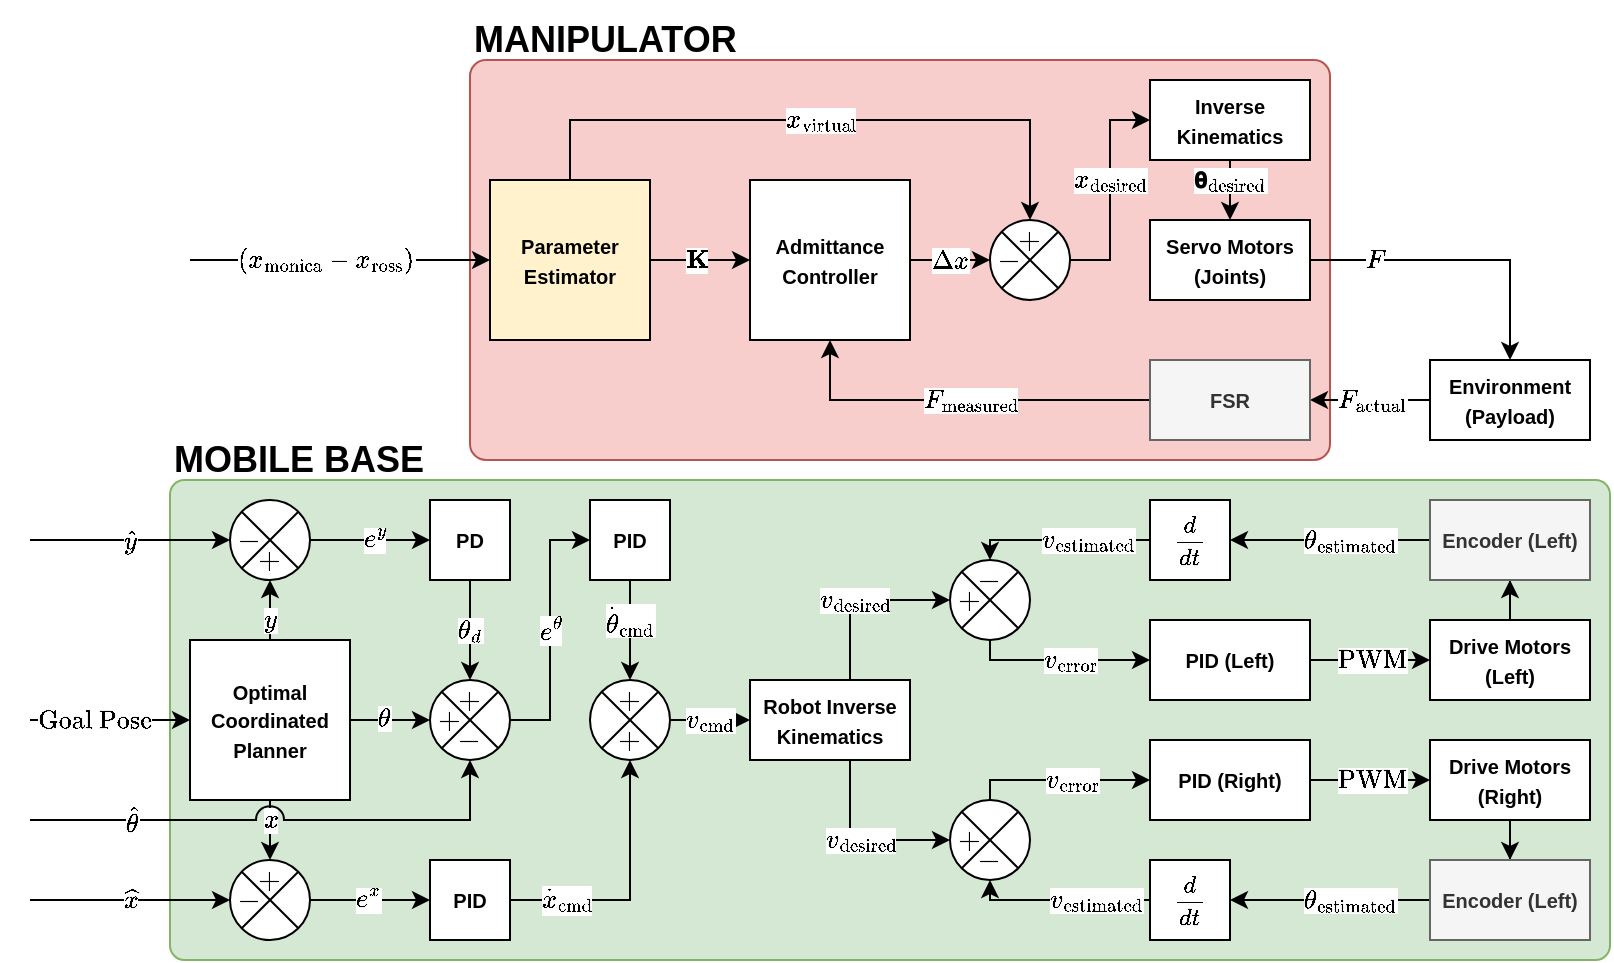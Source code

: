 <mxfile version="28.1.2" pages="3">
  <diagram name="single_agent" id="ryqNPN8wRz4Cyqu5al1_">
    <mxGraphModel dx="974" dy="571" grid="1" gridSize="10" guides="1" tooltips="1" connect="1" arrows="1" fold="1" page="1" pageScale="1" pageWidth="1100" pageHeight="850" math="1" shadow="0">
      <root>
        <mxCell id="0" />
        <mxCell id="1" parent="0" />
        <mxCell id="uW8E3HxP_4AaOPdNI9cq-63" value="" style="rounded=1;whiteSpace=wrap;html=1;fillColor=#d5e8d4;strokeColor=#82b366;arcSize=3;fontStyle=1" parent="1" vertex="1">
          <mxGeometry x="230" y="470" width="720" height="240" as="geometry" />
        </mxCell>
        <mxCell id="uW8E3HxP_4AaOPdNI9cq-65" value="" style="rounded=1;whiteSpace=wrap;html=1;fillColor=#f8cecc;strokeColor=#b85450;arcSize=4;fontStyle=1" parent="1" vertex="1">
          <mxGeometry x="380" y="260" width="430" height="200" as="geometry" />
        </mxCell>
        <mxCell id="vg7OMJK1I1ZizCe8qIWx-3" value="&lt;font style=&quot;font-size: 10px;&quot;&gt;Robot Inverse Kinematics&lt;/font&gt;" style="rounded=0;whiteSpace=wrap;html=1;fontStyle=1" parent="1" vertex="1">
          <mxGeometry x="520" y="570" width="80" height="40" as="geometry" />
        </mxCell>
        <mxCell id="vg7OMJK1I1ZizCe8qIWx-35" style="edgeStyle=orthogonalEdgeStyle;rounded=0;orthogonalLoop=1;jettySize=auto;html=1;entryX=0;entryY=0.5;entryDx=0;entryDy=0;fontStyle=1" parent="1" source="vg7OMJK1I1ZizCe8qIWx-4" target="vg7OMJK1I1ZizCe8qIWx-7" edge="1">
          <mxGeometry relative="1" as="geometry" />
        </mxCell>
        <mxCell id="uW8E3HxP_4AaOPdNI9cq-69" value="`\text{PWM}`" style="edgeLabel;html=1;align=center;verticalAlign=middle;resizable=0;points=[];fontStyle=1" parent="vg7OMJK1I1ZizCe8qIWx-35" vertex="1" connectable="0">
          <mxGeometry x="-0.352" relative="1" as="geometry">
            <mxPoint x="11" as="offset" />
          </mxGeometry>
        </mxCell>
        <mxCell id="vg7OMJK1I1ZizCe8qIWx-4" value="&lt;font style=&quot;font-size: 10px;&quot;&gt;PID (Left)&lt;/font&gt;" style="rounded=0;whiteSpace=wrap;html=1;fontStyle=1" parent="1" vertex="1">
          <mxGeometry x="720" y="540" width="80" height="40" as="geometry" />
        </mxCell>
        <mxCell id="vg7OMJK1I1ZizCe8qIWx-31" style="edgeStyle=orthogonalEdgeStyle;rounded=0;orthogonalLoop=1;jettySize=auto;html=1;entryX=0;entryY=0.5;entryDx=0;entryDy=0;fontStyle=1;exitX=0.5;exitY=1;exitDx=0;exitDy=0;exitPerimeter=0;" parent="1" source="vg7OMJK1I1ZizCe8qIWx-5" target="vg7OMJK1I1ZizCe8qIWx-4" edge="1">
          <mxGeometry relative="1" as="geometry">
            <Array as="points">
              <mxPoint x="640" y="560" />
            </Array>
          </mxGeometry>
        </mxCell>
        <mxCell id="uW8E3HxP_4AaOPdNI9cq-82" value="`v_{\text{error}}`" style="edgeLabel;html=1;align=center;verticalAlign=middle;resizable=0;points=[];fontStyle=1" parent="vg7OMJK1I1ZizCe8qIWx-31" vertex="1" connectable="0">
          <mxGeometry x="-0.181" y="-3" relative="1" as="geometry">
            <mxPoint x="13" y="-3" as="offset" />
          </mxGeometry>
        </mxCell>
        <mxCell id="vg7OMJK1I1ZizCe8qIWx-5" value="" style="verticalLabelPosition=bottom;verticalAlign=top;html=1;shape=mxgraph.flowchart.or;fontStyle=1" parent="1" vertex="1">
          <mxGeometry x="620" y="510" width="40" height="40" as="geometry" />
        </mxCell>
        <mxCell id="vg7OMJK1I1ZizCe8qIWx-32" style="edgeStyle=orthogonalEdgeStyle;rounded=0;orthogonalLoop=1;jettySize=auto;html=1;entryX=0;entryY=0.5;entryDx=0;entryDy=0;fontStyle=1;exitX=0.5;exitY=0;exitDx=0;exitDy=0;exitPerimeter=0;" parent="1" source="vg7OMJK1I1ZizCe8qIWx-6" target="vg7OMJK1I1ZizCe8qIWx-11" edge="1">
          <mxGeometry relative="1" as="geometry">
            <Array as="points">
              <mxPoint x="640" y="620" />
            </Array>
          </mxGeometry>
        </mxCell>
        <mxCell id="uW8E3HxP_4AaOPdNI9cq-83" value="`v_{\text{error}}`" style="edgeLabel;html=1;align=center;verticalAlign=middle;resizable=0;points=[];fontStyle=1" parent="vg7OMJK1I1ZizCe8qIWx-32" vertex="1" connectable="0">
          <mxGeometry x="0.162" y="-1" relative="1" as="geometry">
            <mxPoint x="-2" y="-1" as="offset" />
          </mxGeometry>
        </mxCell>
        <mxCell id="vg7OMJK1I1ZizCe8qIWx-6" value="" style="verticalLabelPosition=bottom;verticalAlign=top;html=1;shape=mxgraph.flowchart.or;fontStyle=1" parent="1" vertex="1">
          <mxGeometry x="620" y="630" width="40" height="40" as="geometry" />
        </mxCell>
        <mxCell id="vg7OMJK1I1ZizCe8qIWx-36" style="edgeStyle=orthogonalEdgeStyle;rounded=0;orthogonalLoop=1;jettySize=auto;html=1;entryX=0.5;entryY=1;entryDx=0;entryDy=0;fontStyle=1" parent="1" source="vg7OMJK1I1ZizCe8qIWx-7" target="vg7OMJK1I1ZizCe8qIWx-10" edge="1">
          <mxGeometry relative="1" as="geometry" />
        </mxCell>
        <mxCell id="vg7OMJK1I1ZizCe8qIWx-7" value="&lt;span style=&quot;font-size: 10px;&quot;&gt;Drive Motors (Left)&lt;/span&gt;" style="rounded=0;whiteSpace=wrap;html=1;fontStyle=1" parent="1" vertex="1">
          <mxGeometry x="860" y="540" width="80" height="40" as="geometry" />
        </mxCell>
        <mxCell id="vg7OMJK1I1ZizCe8qIWx-18" style="edgeStyle=orthogonalEdgeStyle;rounded=0;orthogonalLoop=1;jettySize=auto;html=1;entryX=1;entryY=0.5;entryDx=0;entryDy=0;exitX=0;exitY=0.5;exitDx=0;exitDy=0;fontStyle=1" parent="1" source="vg7OMJK1I1ZizCe8qIWx-10" target="vg7OMJK1I1ZizCe8qIWx-17" edge="1">
          <mxGeometry relative="1" as="geometry" />
        </mxCell>
        <mxCell id="uW8E3HxP_4AaOPdNI9cq-66" value="`\theta_{\text{estimated}}`" style="edgeLabel;html=1;align=center;verticalAlign=middle;resizable=0;points=[];fontStyle=1" parent="vg7OMJK1I1ZizCe8qIWx-18" vertex="1" connectable="0">
          <mxGeometry x="0.04" y="4" relative="1" as="geometry">
            <mxPoint x="12" y="-4" as="offset" />
          </mxGeometry>
        </mxCell>
        <mxCell id="vg7OMJK1I1ZizCe8qIWx-10" value="&lt;span style=&quot;font-size: 10px;&quot;&gt;Encoder (Left)&lt;/span&gt;" style="rounded=0;whiteSpace=wrap;html=1;fillColor=#f5f5f5;strokeColor=#666666;fontStyle=1;fillStyle=auto;fontColor=#333333;" parent="1" vertex="1">
          <mxGeometry x="860" y="480" width="80" height="40" as="geometry" />
        </mxCell>
        <mxCell id="vg7OMJK1I1ZizCe8qIWx-37" style="edgeStyle=orthogonalEdgeStyle;rounded=0;orthogonalLoop=1;jettySize=auto;html=1;entryX=0;entryY=0.5;entryDx=0;entryDy=0;fontStyle=1" parent="1" source="vg7OMJK1I1ZizCe8qIWx-11" target="vg7OMJK1I1ZizCe8qIWx-12" edge="1">
          <mxGeometry relative="1" as="geometry" />
        </mxCell>
        <mxCell id="uW8E3HxP_4AaOPdNI9cq-68" value="`\text{PWM}`" style="edgeLabel;html=1;align=center;verticalAlign=middle;resizable=0;points=[];fontStyle=1" parent="vg7OMJK1I1ZizCe8qIWx-37" vertex="1" connectable="0">
          <mxGeometry x="-0.219" y="-1" relative="1" as="geometry">
            <mxPoint x="7" y="-1" as="offset" />
          </mxGeometry>
        </mxCell>
        <mxCell id="vg7OMJK1I1ZizCe8qIWx-11" value="&lt;font style=&quot;font-size: 10px;&quot;&gt;PID (Right)&lt;/font&gt;" style="rounded=0;whiteSpace=wrap;html=1;fontStyle=1" parent="1" vertex="1">
          <mxGeometry x="720" y="600" width="80" height="40" as="geometry" />
        </mxCell>
        <mxCell id="vg7OMJK1I1ZizCe8qIWx-38" style="edgeStyle=orthogonalEdgeStyle;rounded=0;orthogonalLoop=1;jettySize=auto;html=1;entryX=0.5;entryY=0;entryDx=0;entryDy=0;fontStyle=1" parent="1" source="vg7OMJK1I1ZizCe8qIWx-12" target="vg7OMJK1I1ZizCe8qIWx-13" edge="1">
          <mxGeometry relative="1" as="geometry" />
        </mxCell>
        <mxCell id="vg7OMJK1I1ZizCe8qIWx-12" value="&lt;span style=&quot;font-size: 10px;&quot;&gt;Drive Motors (Right)&lt;/span&gt;" style="rounded=0;whiteSpace=wrap;html=1;fontStyle=1" parent="1" vertex="1">
          <mxGeometry x="860" y="600" width="80" height="40" as="geometry" />
        </mxCell>
        <mxCell id="vg7OMJK1I1ZizCe8qIWx-20" style="edgeStyle=orthogonalEdgeStyle;rounded=0;orthogonalLoop=1;jettySize=auto;html=1;entryX=1;entryY=0.5;entryDx=0;entryDy=0;exitX=0;exitY=0.5;exitDx=0;exitDy=0;fontStyle=1" parent="1" source="vg7OMJK1I1ZizCe8qIWx-13" target="vg7OMJK1I1ZizCe8qIWx-14" edge="1">
          <mxGeometry relative="1" as="geometry" />
        </mxCell>
        <mxCell id="uW8E3HxP_4AaOPdNI9cq-67" value="`\theta_{\text{estimated}}`" style="edgeLabel;html=1;align=center;verticalAlign=middle;resizable=0;points=[];fontStyle=1" parent="vg7OMJK1I1ZizCe8qIWx-20" vertex="1" connectable="0">
          <mxGeometry x="0.086" y="1" relative="1" as="geometry">
            <mxPoint x="14" y="-1" as="offset" />
          </mxGeometry>
        </mxCell>
        <mxCell id="vg7OMJK1I1ZizCe8qIWx-13" value="&lt;span style=&quot;font-size: 10px;&quot;&gt;Encoder (Left)&lt;/span&gt;" style="rounded=0;whiteSpace=wrap;html=1;fillColor=#f5f5f5;strokeColor=#666666;fontStyle=1;fillStyle=auto;fontColor=#333333;" parent="1" vertex="1">
          <mxGeometry x="860" y="660" width="80" height="40" as="geometry" />
        </mxCell>
        <mxCell id="vg7OMJK1I1ZizCe8qIWx-14" value="&lt;span style=&quot;font-size: 10px;&quot;&gt;`\frac{d}{dt}`&lt;/span&gt;" style="rounded=0;whiteSpace=wrap;html=1;fontStyle=1" parent="1" vertex="1">
          <mxGeometry x="720" y="660" width="40" height="40" as="geometry" />
        </mxCell>
        <mxCell id="vg7OMJK1I1ZizCe8qIWx-17" value="&lt;span style=&quot;font-size: 10px;&quot;&gt;`\frac{d}{dt}`&lt;/span&gt;" style="rounded=0;whiteSpace=wrap;html=1;fontStyle=1" parent="1" vertex="1">
          <mxGeometry x="720" y="480" width="40" height="40" as="geometry" />
        </mxCell>
        <mxCell id="vg7OMJK1I1ZizCe8qIWx-19" style="edgeStyle=orthogonalEdgeStyle;rounded=0;orthogonalLoop=1;jettySize=auto;html=1;entryX=0.5;entryY=0;entryDx=0;entryDy=0;entryPerimeter=0;fontStyle=1" parent="1" source="vg7OMJK1I1ZizCe8qIWx-17" target="vg7OMJK1I1ZizCe8qIWx-5" edge="1">
          <mxGeometry relative="1" as="geometry">
            <Array as="points">
              <mxPoint x="640" y="500" />
            </Array>
          </mxGeometry>
        </mxCell>
        <mxCell id="uW8E3HxP_4AaOPdNI9cq-79" value="`v_{\text{estimated}}`" style="edgeLabel;html=1;align=center;verticalAlign=middle;resizable=0;points=[];fontStyle=1" parent="vg7OMJK1I1ZizCe8qIWx-19" vertex="1" connectable="0">
          <mxGeometry x="-0.295" y="2" relative="1" as="geometry">
            <mxPoint y="-2" as="offset" />
          </mxGeometry>
        </mxCell>
        <mxCell id="vg7OMJK1I1ZizCe8qIWx-21" style="edgeStyle=orthogonalEdgeStyle;rounded=0;orthogonalLoop=1;jettySize=auto;html=1;entryX=0.5;entryY=1;entryDx=0;entryDy=0;entryPerimeter=0;fontStyle=1" parent="1" source="vg7OMJK1I1ZizCe8qIWx-14" target="vg7OMJK1I1ZizCe8qIWx-6" edge="1">
          <mxGeometry relative="1" as="geometry">
            <Array as="points">
              <mxPoint x="640" y="680" />
            </Array>
          </mxGeometry>
        </mxCell>
        <mxCell id="uW8E3HxP_4AaOPdNI9cq-80" value="`v_{\text{estimated}}`" style="edgeLabel;html=1;align=center;verticalAlign=middle;resizable=0;points=[];fontStyle=1" parent="vg7OMJK1I1ZizCe8qIWx-21" vertex="1" connectable="0">
          <mxGeometry x="-0.143" y="1" relative="1" as="geometry">
            <mxPoint x="11" y="-1" as="offset" />
          </mxGeometry>
        </mxCell>
        <mxCell id="vg7OMJK1I1ZizCe8qIWx-29" style="edgeStyle=orthogonalEdgeStyle;rounded=0;orthogonalLoop=1;jettySize=auto;html=1;entryX=0;entryY=0.5;entryDx=0;entryDy=0;entryPerimeter=0;exitX=0.5;exitY=0;exitDx=0;exitDy=0;fontStyle=1" parent="1" source="vg7OMJK1I1ZizCe8qIWx-3" target="vg7OMJK1I1ZizCe8qIWx-5" edge="1">
          <mxGeometry relative="1" as="geometry">
            <Array as="points">
              <mxPoint x="570" y="530" />
            </Array>
          </mxGeometry>
        </mxCell>
        <mxCell id="uW8E3HxP_4AaOPdNI9cq-35" value="`v_\text{desired}`" style="edgeLabel;html=1;align=center;verticalAlign=middle;resizable=0;points=[];fontStyle=1" parent="vg7OMJK1I1ZizCe8qIWx-29" vertex="1" connectable="0">
          <mxGeometry x="0.076" y="1" relative="1" as="geometry">
            <mxPoint x="-2" y="1" as="offset" />
          </mxGeometry>
        </mxCell>
        <mxCell id="vg7OMJK1I1ZizCe8qIWx-30" style="edgeStyle=orthogonalEdgeStyle;rounded=0;orthogonalLoop=1;jettySize=auto;html=1;entryX=0;entryY=0.5;entryDx=0;entryDy=0;entryPerimeter=0;exitX=0.5;exitY=1;exitDx=0;exitDy=0;fontStyle=1" parent="1" source="vg7OMJK1I1ZizCe8qIWx-3" target="vg7OMJK1I1ZizCe8qIWx-6" edge="1">
          <mxGeometry relative="1" as="geometry">
            <Array as="points">
              <mxPoint x="570" y="650" />
            </Array>
          </mxGeometry>
        </mxCell>
        <mxCell id="uW8E3HxP_4AaOPdNI9cq-81" value="`v_\text{desired}`" style="edgeLabel;html=1;align=center;verticalAlign=middle;resizable=0;points=[];fontStyle=1" parent="vg7OMJK1I1ZizCe8qIWx-30" vertex="1" connectable="0">
          <mxGeometry x="0.252" relative="1" as="geometry">
            <mxPoint x="-8" as="offset" />
          </mxGeometry>
        </mxCell>
        <mxCell id="uW8E3HxP_4AaOPdNI9cq-25" style="edgeStyle=orthogonalEdgeStyle;rounded=0;orthogonalLoop=1;jettySize=auto;html=1;exitX=1;exitY=0.5;exitDx=0;exitDy=0;entryX=0;entryY=0.5;entryDx=0;entryDy=0;fontStyle=1" parent="1" source="uW8E3HxP_4AaOPdNI9cq-6" target="uW8E3HxP_4AaOPdNI9cq-7" edge="1">
          <mxGeometry relative="1" as="geometry" />
        </mxCell>
        <mxCell id="uW8E3HxP_4AaOPdNI9cq-37" value="`\mathbf{K}`" style="edgeLabel;html=1;align=center;verticalAlign=middle;resizable=0;points=[];fontStyle=1" parent="uW8E3HxP_4AaOPdNI9cq-25" vertex="1" connectable="0">
          <mxGeometry x="-0.09" relative="1" as="geometry">
            <mxPoint as="offset" />
          </mxGeometry>
        </mxCell>
        <mxCell id="uW8E3HxP_4AaOPdNI9cq-6" value="&lt;font style=&quot;font-size: 10px;&quot;&gt;Parameter&lt;/font&gt;&lt;div&gt;&lt;span style=&quot;font-size: 10px;&quot;&gt;Estimator&lt;/span&gt;&lt;/div&gt;" style="rounded=0;whiteSpace=wrap;html=1;fontStyle=1;fillColor=#fff2cc;strokeColor=light-dark(#000000,#6D5100);" parent="1" vertex="1">
          <mxGeometry x="390" y="320" width="80" height="80" as="geometry" />
        </mxCell>
        <mxCell id="uW8E3HxP_4AaOPdNI9cq-7" value="&lt;span style=&quot;font-size: 10px;&quot;&gt;Admittance Controller&lt;/span&gt;" style="rounded=0;whiteSpace=wrap;html=1;fontStyle=1" parent="1" vertex="1">
          <mxGeometry x="520" y="320" width="80" height="80" as="geometry" />
        </mxCell>
        <mxCell id="uW8E3HxP_4AaOPdNI9cq-29" style="edgeStyle=orthogonalEdgeStyle;rounded=0;orthogonalLoop=1;jettySize=auto;html=1;entryX=0.5;entryY=0;entryDx=0;entryDy=0;fontStyle=1" parent="1" source="uW8E3HxP_4AaOPdNI9cq-8" target="uW8E3HxP_4AaOPdNI9cq-16" edge="1">
          <mxGeometry relative="1" as="geometry" />
        </mxCell>
        <mxCell id="uW8E3HxP_4AaOPdNI9cq-51" value="`\mathbf{\theta}_{\text{desired}}`" style="edgeLabel;html=1;align=center;verticalAlign=middle;resizable=0;points=[];fontStyle=1" parent="uW8E3HxP_4AaOPdNI9cq-29" vertex="1" connectable="0">
          <mxGeometry x="0.64" relative="1" as="geometry">
            <mxPoint y="-11" as="offset" />
          </mxGeometry>
        </mxCell>
        <mxCell id="uW8E3HxP_4AaOPdNI9cq-8" value="&lt;span style=&quot;font-size: 10px;&quot;&gt;Inverse Kinematics&lt;/span&gt;" style="rounded=0;whiteSpace=wrap;html=1;fontStyle=1" parent="1" vertex="1">
          <mxGeometry x="720" y="270" width="80" height="40" as="geometry" />
        </mxCell>
        <mxCell id="uW8E3HxP_4AaOPdNI9cq-9" value="" style="verticalLabelPosition=bottom;verticalAlign=top;html=1;shape=mxgraph.flowchart.or;fontStyle=1" parent="1" vertex="1">
          <mxGeometry x="640" y="340" width="40" height="40" as="geometry" />
        </mxCell>
        <mxCell id="uW8E3HxP_4AaOPdNI9cq-11" style="edgeStyle=orthogonalEdgeStyle;rounded=0;orthogonalLoop=1;jettySize=auto;html=1;entryX=0.5;entryY=0;entryDx=0;entryDy=0;entryPerimeter=0;exitX=0.5;exitY=0;exitDx=0;exitDy=0;fontStyle=1" parent="1" source="uW8E3HxP_4AaOPdNI9cq-6" target="uW8E3HxP_4AaOPdNI9cq-9" edge="1">
          <mxGeometry relative="1" as="geometry">
            <Array as="points">
              <mxPoint x="430" y="290" />
              <mxPoint x="660" y="290" />
            </Array>
          </mxGeometry>
        </mxCell>
        <mxCell id="uW8E3HxP_4AaOPdNI9cq-42" value="`x_{\text{virtual}}`" style="edgeLabel;html=1;align=center;verticalAlign=middle;resizable=0;points=[];fontStyle=1" parent="uW8E3HxP_4AaOPdNI9cq-11" vertex="1" connectable="0">
          <mxGeometry x="0.007" y="-1" relative="1" as="geometry">
            <mxPoint x="-1" y="-1" as="offset" />
          </mxGeometry>
        </mxCell>
        <mxCell id="uW8E3HxP_4AaOPdNI9cq-12" style="edgeStyle=orthogonalEdgeStyle;rounded=0;orthogonalLoop=1;jettySize=auto;html=1;entryX=0;entryY=0.5;entryDx=0;entryDy=0;entryPerimeter=0;exitX=1;exitY=0.5;exitDx=0;exitDy=0;fontStyle=1" parent="1" source="uW8E3HxP_4AaOPdNI9cq-7" target="uW8E3HxP_4AaOPdNI9cq-9" edge="1">
          <mxGeometry relative="1" as="geometry" />
        </mxCell>
        <mxCell id="uW8E3HxP_4AaOPdNI9cq-47" value="`\Delta x`" style="edgeLabel;html=1;align=center;verticalAlign=middle;resizable=0;points=[];fontStyle=1" parent="uW8E3HxP_4AaOPdNI9cq-12" vertex="1" connectable="0">
          <mxGeometry relative="1" as="geometry">
            <mxPoint as="offset" />
          </mxGeometry>
        </mxCell>
        <mxCell id="uW8E3HxP_4AaOPdNI9cq-14" style="edgeStyle=orthogonalEdgeStyle;rounded=0;orthogonalLoop=1;jettySize=auto;html=1;entryX=0;entryY=0.5;entryDx=0;entryDy=0;fontStyle=1" parent="1" source="uW8E3HxP_4AaOPdNI9cq-9" target="uW8E3HxP_4AaOPdNI9cq-8" edge="1">
          <mxGeometry relative="1" as="geometry">
            <mxPoint x="715" y="313" as="targetPoint" />
          </mxGeometry>
        </mxCell>
        <mxCell id="uW8E3HxP_4AaOPdNI9cq-48" value="`x_{\text{desired}}`" style="edgeLabel;html=1;align=center;verticalAlign=middle;resizable=0;points=[];fontStyle=1" parent="uW8E3HxP_4AaOPdNI9cq-14" vertex="1" connectable="0">
          <mxGeometry x="0.2" y="-1" relative="1" as="geometry">
            <mxPoint x="-1" y="6" as="offset" />
          </mxGeometry>
        </mxCell>
        <mxCell id="uW8E3HxP_4AaOPdNI9cq-30" style="edgeStyle=orthogonalEdgeStyle;rounded=0;orthogonalLoop=1;jettySize=auto;html=1;entryX=0.5;entryY=0;entryDx=0;entryDy=0;fontStyle=1" parent="1" source="uW8E3HxP_4AaOPdNI9cq-16" target="uW8E3HxP_4AaOPdNI9cq-17" edge="1">
          <mxGeometry relative="1" as="geometry" />
        </mxCell>
        <mxCell id="uW8E3HxP_4AaOPdNI9cq-52" value="`F`" style="edgeLabel;html=1;align=center;verticalAlign=middle;resizable=0;points=[];fontStyle=1" parent="uW8E3HxP_4AaOPdNI9cq-30" vertex="1" connectable="0">
          <mxGeometry x="-0.016" relative="1" as="geometry">
            <mxPoint x="-42" as="offset" />
          </mxGeometry>
        </mxCell>
        <mxCell id="uW8E3HxP_4AaOPdNI9cq-16" value="&lt;span style=&quot;font-size: 10px;&quot;&gt;Servo Motors&lt;/span&gt;&lt;div&gt;&lt;span style=&quot;font-size: 10px;&quot;&gt;(Joints)&lt;/span&gt;&lt;/div&gt;" style="rounded=0;whiteSpace=wrap;html=1;fontStyle=1" parent="1" vertex="1">
          <mxGeometry x="720" y="340" width="80" height="40" as="geometry" />
        </mxCell>
        <mxCell id="uW8E3HxP_4AaOPdNI9cq-24" style="edgeStyle=orthogonalEdgeStyle;rounded=0;orthogonalLoop=1;jettySize=auto;html=1;entryX=1;entryY=0.5;entryDx=0;entryDy=0;fontStyle=1" parent="1" source="uW8E3HxP_4AaOPdNI9cq-17" target="uW8E3HxP_4AaOPdNI9cq-18" edge="1">
          <mxGeometry relative="1" as="geometry" />
        </mxCell>
        <mxCell id="uW8E3HxP_4AaOPdNI9cq-45" value="`F_{\text{actual}}`" style="edgeLabel;html=1;align=center;verticalAlign=middle;resizable=0;points=[];fontStyle=1" parent="uW8E3HxP_4AaOPdNI9cq-24" vertex="1" connectable="0">
          <mxGeometry x="-0.022" y="1" relative="1" as="geometry">
            <mxPoint y="-1" as="offset" />
          </mxGeometry>
        </mxCell>
        <mxCell id="uW8E3HxP_4AaOPdNI9cq-17" value="&lt;span style=&quot;font-size: 10px;&quot;&gt;Environment&lt;/span&gt;&lt;div&gt;&lt;span style=&quot;font-size: 10px;&quot;&gt;(Payload)&lt;/span&gt;&lt;/div&gt;" style="rounded=0;whiteSpace=wrap;html=1;fontStyle=1" parent="1" vertex="1">
          <mxGeometry x="860" y="410" width="80" height="40" as="geometry" />
        </mxCell>
        <mxCell id="uW8E3HxP_4AaOPdNI9cq-23" style="edgeStyle=orthogonalEdgeStyle;rounded=0;orthogonalLoop=1;jettySize=auto;html=1;entryX=0.5;entryY=1;entryDx=0;entryDy=0;fontStyle=1" parent="1" source="uW8E3HxP_4AaOPdNI9cq-18" target="uW8E3HxP_4AaOPdNI9cq-7" edge="1">
          <mxGeometry relative="1" as="geometry" />
        </mxCell>
        <mxCell id="uW8E3HxP_4AaOPdNI9cq-44" value="`F_\text{measured}`" style="edgeLabel;html=1;align=center;verticalAlign=middle;resizable=0;points=[];fontStyle=1" parent="uW8E3HxP_4AaOPdNI9cq-23" vertex="1" connectable="0">
          <mxGeometry x="0.051" relative="1" as="geometry">
            <mxPoint x="10" as="offset" />
          </mxGeometry>
        </mxCell>
        <mxCell id="uW8E3HxP_4AaOPdNI9cq-18" value="&lt;span style=&quot;font-size: 10px;&quot;&gt;FSR&lt;/span&gt;" style="rounded=0;whiteSpace=wrap;html=1;fillColor=#f5f5f5;strokeColor=#666666;fontStyle=1;fillStyle=auto;fontColor=#333333;" parent="1" vertex="1">
          <mxGeometry x="720" y="410" width="80" height="40" as="geometry" />
        </mxCell>
        <mxCell id="uW8E3HxP_4AaOPdNI9cq-21" style="edgeStyle=orthogonalEdgeStyle;rounded=0;orthogonalLoop=1;jettySize=auto;html=1;entryX=0;entryY=0.5;entryDx=0;entryDy=0;fontStyle=1" parent="1" target="mpPiCZ5xlvJnR0Xn32ME-7" edge="1">
          <mxGeometry relative="1" as="geometry">
            <mxPoint x="160" y="590" as="sourcePoint" />
            <mxPoint x="240" y="630" as="targetPoint" />
            <Array as="points">
              <mxPoint x="180" y="590" />
            </Array>
          </mxGeometry>
        </mxCell>
        <mxCell id="uW8E3HxP_4AaOPdNI9cq-22" value="`\text{Goal Pose}`" style="edgeLabel;html=1;align=center;verticalAlign=middle;resizable=0;points=[];fontStyle=1" parent="uW8E3HxP_4AaOPdNI9cq-21" vertex="1" connectable="0">
          <mxGeometry x="-0.192" relative="1" as="geometry">
            <mxPoint x="-1" as="offset" />
          </mxGeometry>
        </mxCell>
        <mxCell id="uW8E3HxP_4AaOPdNI9cq-86" value="&lt;span&gt;&lt;font style=&quot;font-size: 18px;&quot;&gt;MOBILE BASE&lt;/font&gt;&lt;/span&gt;" style="text;html=1;align=left;verticalAlign=middle;resizable=0;points=[];autosize=1;strokeColor=none;fillColor=none;fontStyle=1" parent="1" vertex="1">
          <mxGeometry x="230" y="440" width="140" height="40" as="geometry" />
        </mxCell>
        <mxCell id="uW8E3HxP_4AaOPdNI9cq-88" value="&lt;span&gt;&lt;font style=&quot;font-size: 18px;&quot;&gt;MANIPULATOR&lt;/font&gt;&lt;/span&gt;" style="text;html=1;align=left;verticalAlign=middle;resizable=0;points=[];autosize=1;strokeColor=none;fillColor=none;fontStyle=1" parent="1" vertex="1">
          <mxGeometry x="380" y="230" width="150" height="40" as="geometry" />
        </mxCell>
        <mxCell id="uW8E3HxP_4AaOPdNI9cq-58" style="edgeStyle=orthogonalEdgeStyle;rounded=0;orthogonalLoop=1;jettySize=auto;html=1;entryX=0;entryY=0.5;entryDx=0;entryDy=0;fontStyle=1;" parent="1" target="uW8E3HxP_4AaOPdNI9cq-6" edge="1">
          <mxGeometry relative="1" as="geometry">
            <Array as="points">
              <mxPoint x="240" y="360" />
            </Array>
            <mxPoint x="240" y="360" as="sourcePoint" />
          </mxGeometry>
        </mxCell>
        <mxCell id="uW8E3HxP_4AaOPdNI9cq-62" value="`(x_{\text{monica}}-x_{\text{ross}})`" style="edgeLabel;html=1;align=center;verticalAlign=middle;resizable=0;points=[];fontStyle=1" parent="uW8E3HxP_4AaOPdNI9cq-58" vertex="1" connectable="0">
          <mxGeometry x="-0.237" relative="1" as="geometry">
            <mxPoint x="11" as="offset" />
          </mxGeometry>
        </mxCell>
        <mxCell id="mpPiCZ5xlvJnR0Xn32ME-16" style="edgeStyle=orthogonalEdgeStyle;rounded=0;orthogonalLoop=1;jettySize=auto;html=1;entryX=0.5;entryY=0;entryDx=0;entryDy=0;exitX=0.5;exitY=1;exitDx=0;exitDy=0;entryPerimeter=0;" edge="1" parent="1" source="mpPiCZ5xlvJnR0Xn32ME-7" target="mpPiCZ5xlvJnR0Xn32ME-37">
          <mxGeometry relative="1" as="geometry" />
        </mxCell>
        <mxCell id="mpPiCZ5xlvJnR0Xn32ME-26" value="&lt;b&gt;`x`&lt;/b&gt;" style="edgeLabel;html=1;align=center;verticalAlign=middle;resizable=0;points=[];" vertex="1" connectable="0" parent="mpPiCZ5xlvJnR0Xn32ME-16">
          <mxGeometry x="0.007" y="-1" relative="1" as="geometry">
            <mxPoint x="1" y="-5" as="offset" />
          </mxGeometry>
        </mxCell>
        <mxCell id="mpPiCZ5xlvJnR0Xn32ME-28" style="edgeStyle=orthogonalEdgeStyle;rounded=0;orthogonalLoop=1;jettySize=auto;html=1;entryX=0.5;entryY=1;entryDx=0;entryDy=0;exitX=0.5;exitY=0;exitDx=0;exitDy=0;entryPerimeter=0;" edge="1" parent="1" source="mpPiCZ5xlvJnR0Xn32ME-7" target="mpPiCZ5xlvJnR0Xn32ME-36">
          <mxGeometry relative="1" as="geometry" />
        </mxCell>
        <mxCell id="mpPiCZ5xlvJnR0Xn32ME-29" value="&lt;b&gt;`y`&lt;/b&gt;" style="edgeLabel;html=1;align=center;verticalAlign=middle;resizable=0;points=[];" vertex="1" connectable="0" parent="mpPiCZ5xlvJnR0Xn32ME-28">
          <mxGeometry x="-0.013" relative="1" as="geometry">
            <mxPoint y="5" as="offset" />
          </mxGeometry>
        </mxCell>
        <mxCell id="mpPiCZ5xlvJnR0Xn32ME-7" value="&lt;font style=&quot;font-size: 10px;&quot;&gt;Optimal Coordinated Planner&lt;/font&gt;" style="rounded=0;whiteSpace=wrap;html=1;fontStyle=1" vertex="1" parent="1">
          <mxGeometry x="240" y="550" width="80" height="80" as="geometry" />
        </mxCell>
        <mxCell id="mpPiCZ5xlvJnR0Xn32ME-21" style="edgeStyle=orthogonalEdgeStyle;rounded=0;orthogonalLoop=1;jettySize=auto;html=1;entryX=0.5;entryY=1;entryDx=0;entryDy=0;entryPerimeter=0;" edge="1" parent="1" source="mpPiCZ5xlvJnR0Xn32ME-11" target="mpPiCZ5xlvJnR0Xn32ME-30">
          <mxGeometry relative="1" as="geometry">
            <mxPoint x="646.5" y="640" as="targetPoint" />
          </mxGeometry>
        </mxCell>
        <mxCell id="mpPiCZ5xlvJnR0Xn32ME-22" value="&lt;span style=&quot;font-weight: 700;&quot;&gt;`\dot x_\text{cmd}`&lt;/span&gt;" style="edgeLabel;html=1;align=center;verticalAlign=middle;resizable=0;points=[];" vertex="1" connectable="0" parent="mpPiCZ5xlvJnR0Xn32ME-21">
          <mxGeometry x="-0.188" y="1" relative="1" as="geometry">
            <mxPoint x="-25" y="1" as="offset" />
          </mxGeometry>
        </mxCell>
        <mxCell id="mpPiCZ5xlvJnR0Xn32ME-11" value="&lt;font style=&quot;font-size: 10px;&quot;&gt;PID&lt;/font&gt;" style="rounded=0;whiteSpace=wrap;html=1;fontStyle=1" vertex="1" parent="1">
          <mxGeometry x="360" y="660" width="40" height="40" as="geometry" />
        </mxCell>
        <mxCell id="mpPiCZ5xlvJnR0Xn32ME-27" value="&lt;font style=&quot;font-size: 10px;&quot;&gt;PD&lt;/font&gt;" style="rounded=0;whiteSpace=wrap;html=1;fontStyle=1" vertex="1" parent="1">
          <mxGeometry x="360" y="480" width="40" height="40" as="geometry" />
        </mxCell>
        <mxCell id="mpPiCZ5xlvJnR0Xn32ME-31" style="edgeStyle=orthogonalEdgeStyle;rounded=0;orthogonalLoop=1;jettySize=auto;html=1;entryX=0;entryY=0.5;entryDx=0;entryDy=0;" edge="1" parent="1" source="mpPiCZ5xlvJnR0Xn32ME-30" target="vg7OMJK1I1ZizCe8qIWx-3">
          <mxGeometry relative="1" as="geometry">
            <mxPoint x="490" y="700" as="targetPoint" />
          </mxGeometry>
        </mxCell>
        <mxCell id="mpPiCZ5xlvJnR0Xn32ME-32" value="&lt;span style=&quot;font-weight: 700;&quot;&gt;`v_\text{cmd}`&lt;/span&gt;" style="edgeLabel;html=1;align=center;verticalAlign=middle;resizable=0;points=[];" vertex="1" connectable="0" parent="mpPiCZ5xlvJnR0Xn32ME-31">
          <mxGeometry x="-0.057" relative="1" as="geometry">
            <mxPoint x="1" as="offset" />
          </mxGeometry>
        </mxCell>
        <mxCell id="mpPiCZ5xlvJnR0Xn32ME-30" value="" style="verticalLabelPosition=bottom;verticalAlign=top;html=1;shape=mxgraph.flowchart.or;fontStyle=1" vertex="1" parent="1">
          <mxGeometry x="440" y="570" width="40" height="40" as="geometry" />
        </mxCell>
        <mxCell id="mpPiCZ5xlvJnR0Xn32ME-33" value="&lt;font style=&quot;font-size: 10px;&quot;&gt;PID&lt;/font&gt;" style="rounded=0;whiteSpace=wrap;html=1;fontStyle=1" vertex="1" parent="1">
          <mxGeometry x="440" y="480" width="40" height="40" as="geometry" />
        </mxCell>
        <mxCell id="mpPiCZ5xlvJnR0Xn32ME-34" style="edgeStyle=orthogonalEdgeStyle;rounded=0;orthogonalLoop=1;jettySize=auto;html=1;entryX=0.5;entryY=0;entryDx=0;entryDy=0;entryPerimeter=0;exitX=0.5;exitY=1;exitDx=0;exitDy=0;" edge="1" parent="1" source="mpPiCZ5xlvJnR0Xn32ME-33" target="mpPiCZ5xlvJnR0Xn32ME-30">
          <mxGeometry relative="1" as="geometry" />
        </mxCell>
        <mxCell id="mpPiCZ5xlvJnR0Xn32ME-35" value="&lt;span style=&quot;font-weight: 700;&quot;&gt;`\dot \theta_\text{cmd}`&lt;/span&gt;" style="edgeLabel;html=1;align=center;verticalAlign=middle;resizable=0;points=[];" vertex="1" connectable="0" parent="mpPiCZ5xlvJnR0Xn32ME-34">
          <mxGeometry x="-0.193" relative="1" as="geometry">
            <mxPoint as="offset" />
          </mxGeometry>
        </mxCell>
        <mxCell id="mpPiCZ5xlvJnR0Xn32ME-43" style="edgeStyle=orthogonalEdgeStyle;rounded=0;orthogonalLoop=1;jettySize=auto;html=1;entryX=0;entryY=0.5;entryDx=0;entryDy=0;" edge="1" parent="1" source="mpPiCZ5xlvJnR0Xn32ME-36" target="mpPiCZ5xlvJnR0Xn32ME-27">
          <mxGeometry relative="1" as="geometry" />
        </mxCell>
        <mxCell id="mpPiCZ5xlvJnR0Xn32ME-44" value="&lt;b&gt;`e^y`&lt;/b&gt;" style="edgeLabel;html=1;align=center;verticalAlign=middle;resizable=0;points=[];" vertex="1" connectable="0" parent="mpPiCZ5xlvJnR0Xn32ME-43">
          <mxGeometry x="0.157" y="1" relative="1" as="geometry">
            <mxPoint x="-3" y="1" as="offset" />
          </mxGeometry>
        </mxCell>
        <mxCell id="mpPiCZ5xlvJnR0Xn32ME-36" value="" style="verticalLabelPosition=bottom;verticalAlign=top;html=1;shape=mxgraph.flowchart.or;fontStyle=1" vertex="1" parent="1">
          <mxGeometry x="260" y="480" width="40" height="40" as="geometry" />
        </mxCell>
        <mxCell id="mpPiCZ5xlvJnR0Xn32ME-42" style="edgeStyle=orthogonalEdgeStyle;rounded=0;orthogonalLoop=1;jettySize=auto;html=1;entryX=0;entryY=0.5;entryDx=0;entryDy=0;" edge="1" parent="1" source="mpPiCZ5xlvJnR0Xn32ME-37" target="mpPiCZ5xlvJnR0Xn32ME-11">
          <mxGeometry relative="1" as="geometry" />
        </mxCell>
        <mxCell id="mpPiCZ5xlvJnR0Xn32ME-45" value="&lt;b&gt;`e^x`&lt;/b&gt;" style="edgeLabel;html=1;align=center;verticalAlign=middle;resizable=0;points=[];" vertex="1" connectable="0" parent="mpPiCZ5xlvJnR0Xn32ME-42">
          <mxGeometry x="-0.064" relative="1" as="geometry">
            <mxPoint x="1" as="offset" />
          </mxGeometry>
        </mxCell>
        <mxCell id="mpPiCZ5xlvJnR0Xn32ME-37" value="" style="verticalLabelPosition=bottom;verticalAlign=top;html=1;shape=mxgraph.flowchart.or;fontStyle=1" vertex="1" parent="1">
          <mxGeometry x="260" y="660" width="40" height="40" as="geometry" />
        </mxCell>
        <mxCell id="mpPiCZ5xlvJnR0Xn32ME-38" style="edgeStyle=orthogonalEdgeStyle;rounded=0;orthogonalLoop=1;jettySize=auto;html=1;entryX=0;entryY=0.5;entryDx=0;entryDy=0;entryPerimeter=0;" edge="1" parent="1" target="mpPiCZ5xlvJnR0Xn32ME-36">
          <mxGeometry relative="1" as="geometry">
            <mxPoint x="160" y="500" as="sourcePoint" />
            <mxPoint x="430" y="520" as="targetPoint" />
            <Array as="points">
              <mxPoint x="220" y="500" />
              <mxPoint x="220" y="500" />
            </Array>
          </mxGeometry>
        </mxCell>
        <mxCell id="mpPiCZ5xlvJnR0Xn32ME-39" value="&lt;b&gt;`\hat y`&lt;/b&gt;" style="edgeLabel;html=1;align=center;verticalAlign=middle;resizable=0;points=[];" vertex="1" connectable="0" parent="mpPiCZ5xlvJnR0Xn32ME-38">
          <mxGeometry x="-0.013" relative="1" as="geometry">
            <mxPoint as="offset" />
          </mxGeometry>
        </mxCell>
        <mxCell id="mpPiCZ5xlvJnR0Xn32ME-40" style="edgeStyle=orthogonalEdgeStyle;rounded=0;orthogonalLoop=1;jettySize=auto;html=1;entryX=0;entryY=0.5;entryDx=0;entryDy=0;entryPerimeter=0;" edge="1" parent="1" target="mpPiCZ5xlvJnR0Xn32ME-37">
          <mxGeometry relative="1" as="geometry">
            <mxPoint x="160" y="680" as="sourcePoint" />
            <mxPoint x="420" y="570" as="targetPoint" />
            <Array as="points">
              <mxPoint x="230" y="680" />
              <mxPoint x="230" y="680" />
            </Array>
          </mxGeometry>
        </mxCell>
        <mxCell id="mpPiCZ5xlvJnR0Xn32ME-41" value="&lt;b&gt;`\hat x`&lt;/b&gt;" style="edgeLabel;html=1;align=center;verticalAlign=middle;resizable=0;points=[];" vertex="1" connectable="0" parent="mpPiCZ5xlvJnR0Xn32ME-40">
          <mxGeometry x="-0.013" relative="1" as="geometry">
            <mxPoint as="offset" />
          </mxGeometry>
        </mxCell>
        <mxCell id="mpPiCZ5xlvJnR0Xn32ME-46" value="" style="verticalLabelPosition=bottom;verticalAlign=top;html=1;shape=mxgraph.flowchart.or;fontStyle=1" vertex="1" parent="1">
          <mxGeometry x="360" y="570" width="40" height="40" as="geometry" />
        </mxCell>
        <mxCell id="mpPiCZ5xlvJnR0Xn32ME-47" style="edgeStyle=orthogonalEdgeStyle;rounded=0;orthogonalLoop=1;jettySize=auto;html=1;entryX=0.5;entryY=0;entryDx=0;entryDy=0;entryPerimeter=0;" edge="1" parent="1" source="mpPiCZ5xlvJnR0Xn32ME-27" target="mpPiCZ5xlvJnR0Xn32ME-46">
          <mxGeometry relative="1" as="geometry" />
        </mxCell>
        <mxCell id="mpPiCZ5xlvJnR0Xn32ME-48" value="`\theta_d`" style="edgeLabel;html=1;align=center;verticalAlign=middle;resizable=0;points=[];" vertex="1" connectable="0" parent="mpPiCZ5xlvJnR0Xn32ME-47">
          <mxGeometry x="-0.02" relative="1" as="geometry">
            <mxPoint as="offset" />
          </mxGeometry>
        </mxCell>
        <mxCell id="mpPiCZ5xlvJnR0Xn32ME-49" style="edgeStyle=orthogonalEdgeStyle;rounded=0;orthogonalLoop=1;jettySize=auto;html=1;entryX=0;entryY=0.5;entryDx=0;entryDy=0;exitX=1;exitY=0.5;exitDx=0;exitDy=0;exitPerimeter=0;" edge="1" parent="1" source="mpPiCZ5xlvJnR0Xn32ME-46" target="mpPiCZ5xlvJnR0Xn32ME-33">
          <mxGeometry relative="1" as="geometry">
            <mxPoint x="740" y="510" as="targetPoint" />
            <Array as="points">
              <mxPoint x="420" y="590" />
              <mxPoint x="420" y="500" />
            </Array>
          </mxGeometry>
        </mxCell>
        <mxCell id="mpPiCZ5xlvJnR0Xn32ME-50" value="&lt;b&gt;`e^\theta`&lt;/b&gt;" style="edgeLabel;html=1;align=center;verticalAlign=middle;resizable=0;points=[];" vertex="1" connectable="0" parent="mpPiCZ5xlvJnR0Xn32ME-49">
          <mxGeometry x="0.007" relative="1" as="geometry">
            <mxPoint as="offset" />
          </mxGeometry>
        </mxCell>
        <mxCell id="mpPiCZ5xlvJnR0Xn32ME-51" style="edgeStyle=orthogonalEdgeStyle;rounded=0;orthogonalLoop=1;jettySize=auto;html=1;entryX=0.5;entryY=1;entryDx=0;entryDy=0;entryPerimeter=0;jumpStyle=arc;jumpSize=14;" edge="1" parent="1" target="mpPiCZ5xlvJnR0Xn32ME-46">
          <mxGeometry relative="1" as="geometry">
            <mxPoint x="160" y="640" as="sourcePoint" />
            <mxPoint x="430" y="530" as="targetPoint" />
            <Array as="points">
              <mxPoint x="160" y="640" />
              <mxPoint x="380" y="640" />
            </Array>
          </mxGeometry>
        </mxCell>
        <mxCell id="mpPiCZ5xlvJnR0Xn32ME-52" value="&lt;b&gt;`\hat \theta`&lt;/b&gt;" style="edgeLabel;html=1;align=center;verticalAlign=middle;resizable=0;points=[];" vertex="1" connectable="0" parent="mpPiCZ5xlvJnR0Xn32ME-51">
          <mxGeometry x="-0.013" relative="1" as="geometry">
            <mxPoint x="-73" as="offset" />
          </mxGeometry>
        </mxCell>
        <mxCell id="mpPiCZ5xlvJnR0Xn32ME-53" style="edgeStyle=orthogonalEdgeStyle;rounded=0;orthogonalLoop=1;jettySize=auto;html=1;entryX=0;entryY=0.5;entryDx=0;entryDy=0;entryPerimeter=0;" edge="1" parent="1" source="mpPiCZ5xlvJnR0Xn32ME-7" target="mpPiCZ5xlvJnR0Xn32ME-46">
          <mxGeometry relative="1" as="geometry" />
        </mxCell>
        <mxCell id="mpPiCZ5xlvJnR0Xn32ME-54" value="`\theta`" style="edgeLabel;html=1;align=center;verticalAlign=middle;resizable=0;points=[];" vertex="1" connectable="0" parent="mpPiCZ5xlvJnR0Xn32ME-53">
          <mxGeometry x="-0.168" y="1" relative="1" as="geometry">
            <mxPoint as="offset" />
          </mxGeometry>
        </mxCell>
        <mxCell id="mpPiCZ5xlvJnR0Xn32ME-59" value="`+`" style="text;html=1;align=center;verticalAlign=middle;whiteSpace=wrap;rounded=0;" vertex="1" parent="1">
          <mxGeometry x="270" y="500" width="20" height="20" as="geometry" />
        </mxCell>
        <mxCell id="mpPiCZ5xlvJnR0Xn32ME-60" value="`-`" style="text;html=1;align=center;verticalAlign=middle;whiteSpace=wrap;rounded=0;" vertex="1" parent="1">
          <mxGeometry x="260" y="490" width="20" height="20" as="geometry" />
        </mxCell>
        <mxCell id="mpPiCZ5xlvJnR0Xn32ME-61" value="`-`" style="text;html=1;align=center;verticalAlign=middle;whiteSpace=wrap;rounded=0;" vertex="1" parent="1">
          <mxGeometry x="260" y="670" width="20" height="20" as="geometry" />
        </mxCell>
        <mxCell id="mpPiCZ5xlvJnR0Xn32ME-62" value="`-`" style="text;html=1;align=center;verticalAlign=middle;whiteSpace=wrap;rounded=0;" vertex="1" parent="1">
          <mxGeometry x="370" y="590" width="20" height="20" as="geometry" />
        </mxCell>
        <mxCell id="mpPiCZ5xlvJnR0Xn32ME-63" value="`+`" style="text;html=1;align=center;verticalAlign=middle;whiteSpace=wrap;rounded=0;" vertex="1" parent="1">
          <mxGeometry x="270" y="660" width="20" height="20" as="geometry" />
        </mxCell>
        <mxCell id="mpPiCZ5xlvJnR0Xn32ME-66" value="`+`" style="text;html=1;align=center;verticalAlign=middle;whiteSpace=wrap;rounded=0;" vertex="1" parent="1">
          <mxGeometry x="370" y="570" width="20" height="20" as="geometry" />
        </mxCell>
        <mxCell id="mpPiCZ5xlvJnR0Xn32ME-67" value="`+`" style="text;html=1;align=center;verticalAlign=middle;whiteSpace=wrap;rounded=0;" vertex="1" parent="1">
          <mxGeometry x="360" y="580" width="20" height="20" as="geometry" />
        </mxCell>
        <mxCell id="mpPiCZ5xlvJnR0Xn32ME-68" value="`+`" style="text;html=1;align=center;verticalAlign=middle;whiteSpace=wrap;rounded=0;" vertex="1" parent="1">
          <mxGeometry x="450" y="570" width="20" height="20" as="geometry" />
        </mxCell>
        <mxCell id="mpPiCZ5xlvJnR0Xn32ME-69" value="`+`" style="text;html=1;align=center;verticalAlign=middle;whiteSpace=wrap;rounded=0;" vertex="1" parent="1">
          <mxGeometry x="450" y="590" width="20" height="20" as="geometry" />
        </mxCell>
        <mxCell id="mpPiCZ5xlvJnR0Xn32ME-70" value="`+`" style="text;html=1;align=center;verticalAlign=middle;whiteSpace=wrap;rounded=0;" vertex="1" parent="1">
          <mxGeometry x="620" y="520" width="20" height="20" as="geometry" />
        </mxCell>
        <mxCell id="mpPiCZ5xlvJnR0Xn32ME-71" value="`+`" style="text;html=1;align=center;verticalAlign=middle;whiteSpace=wrap;rounded=0;" vertex="1" parent="1">
          <mxGeometry x="620" y="640" width="20" height="20" as="geometry" />
        </mxCell>
        <mxCell id="mpPiCZ5xlvJnR0Xn32ME-72" value="`+`" style="text;html=1;align=center;verticalAlign=middle;whiteSpace=wrap;rounded=0;" vertex="1" parent="1">
          <mxGeometry x="650" y="340" width="20" height="20" as="geometry" />
        </mxCell>
        <mxCell id="mpPiCZ5xlvJnR0Xn32ME-74" value="`-`" style="text;html=1;align=center;verticalAlign=middle;whiteSpace=wrap;rounded=0;" vertex="1" parent="1">
          <mxGeometry x="640" y="350" width="20" height="20" as="geometry" />
        </mxCell>
        <mxCell id="mpPiCZ5xlvJnR0Xn32ME-75" value="`-`" style="text;html=1;align=center;verticalAlign=middle;whiteSpace=wrap;rounded=0;" vertex="1" parent="1">
          <mxGeometry x="630" y="510" width="20" height="20" as="geometry" />
        </mxCell>
        <mxCell id="mpPiCZ5xlvJnR0Xn32ME-76" value="`-`" style="text;html=1;align=center;verticalAlign=middle;whiteSpace=wrap;rounded=0;" vertex="1" parent="1">
          <mxGeometry x="630" y="650" width="20" height="20" as="geometry" />
        </mxCell>
      </root>
    </mxGraphModel>
  </diagram>
  <diagram name="multi-agent" id="5X3l50zbkIgTA2gIW1Re">
    <mxGraphModel dx="1937" dy="1383" grid="1" gridSize="10" guides="1" tooltips="1" connect="1" arrows="1" fold="1" page="1" pageScale="1" pageWidth="1100" pageHeight="850" math="1" shadow="0">
      <root>
        <mxCell id="IHCGl6r4kFkxUqH40hnX-0" />
        <mxCell id="IHCGl6r4kFkxUqH40hnX-1" parent="IHCGl6r4kFkxUqH40hnX-0" />
        <mxCell id="gUQUB_aHqahPkXjqELlY-0" value="" style="rounded=1;whiteSpace=wrap;html=1;fillColor=#f8cecc;strokeColor=#b85450;arcSize=4;fontStyle=1" parent="IHCGl6r4kFkxUqH40hnX-1" vertex="1">
          <mxGeometry x="600" y="720" width="480" height="220" as="geometry" />
        </mxCell>
        <mxCell id="gUQUB_aHqahPkXjqELlY-2" value="" style="rounded=1;whiteSpace=wrap;html=1;fillColor=#d5e8d4;strokeColor=#82b366;arcSize=3;fontStyle=1" parent="IHCGl6r4kFkxUqH40hnX-1" vertex="1">
          <mxGeometry x="460" y="960" width="660" height="290" as="geometry" />
        </mxCell>
        <mxCell id="gUQUB_aHqahPkXjqELlY-3" style="edgeStyle=orthogonalEdgeStyle;rounded=0;orthogonalLoop=1;jettySize=auto;html=1;entryX=0;entryY=0.5;entryDx=0;entryDy=0;fontStyle=1" parent="IHCGl6r4kFkxUqH40hnX-1" source="gUQUB_aHqahPkXjqELlY-7" target="gUQUB_aHqahPkXjqELlY-8" edge="1">
          <mxGeometry relative="1" as="geometry" />
        </mxCell>
        <mxCell id="gUQUB_aHqahPkXjqELlY-4" value="`v_{cmd}`" style="edgeLabel;html=1;align=center;verticalAlign=middle;resizable=0;points=[];fontStyle=1" parent="gUQUB_aHqahPkXjqELlY-3" vertex="1" connectable="0">
          <mxGeometry x="-0.067" y="-2" relative="1" as="geometry">
            <mxPoint x="2" y="8" as="offset" />
          </mxGeometry>
        </mxCell>
        <mxCell id="gUQUB_aHqahPkXjqELlY-5" style="edgeStyle=orthogonalEdgeStyle;rounded=0;orthogonalLoop=1;jettySize=auto;html=1;entryX=0.5;entryY=1;entryDx=0;entryDy=0;fontStyle=1" parent="IHCGl6r4kFkxUqH40hnX-1" source="gUQUB_aHqahPkXjqELlY-7" target="gUQUB_aHqahPkXjqELlY-55" edge="1">
          <mxGeometry relative="1" as="geometry">
            <Array as="points">
              <mxPoint x="510" y="1000" />
              <mxPoint x="650" y="1000" />
            </Array>
          </mxGeometry>
        </mxCell>
        <mxCell id="gUQUB_aHqahPkXjqELlY-6" value="`\text{Covariance}`" style="edgeLabel;html=1;align=center;verticalAlign=middle;resizable=0;points=[];fontStyle=1" parent="gUQUB_aHqahPkXjqELlY-5" vertex="1" connectable="0">
          <mxGeometry x="-0.424" y="-3" relative="1" as="geometry">
            <mxPoint y="-3" as="offset" />
          </mxGeometry>
        </mxCell>
        <mxCell id="gUQUB_aHqahPkXjqELlY-7" value="&lt;font style=&quot;font-size: 10px;&quot;&gt;Nav2&lt;/font&gt;" style="rounded=0;whiteSpace=wrap;html=1;fontStyle=1" parent="IHCGl6r4kFkxUqH40hnX-1" vertex="1">
          <mxGeometry x="470" y="1030" width="80" height="40" as="geometry" />
        </mxCell>
        <mxCell id="gUQUB_aHqahPkXjqELlY-8" value="&lt;font style=&quot;font-size: 10px;&quot;&gt;Robot Inverse Kinematics&lt;/font&gt;" style="rounded=0;whiteSpace=wrap;html=1;fontStyle=1" parent="IHCGl6r4kFkxUqH40hnX-1" vertex="1">
          <mxGeometry x="610" y="1060" width="80" height="40" as="geometry" />
        </mxCell>
        <mxCell id="gUQUB_aHqahPkXjqELlY-9" style="edgeStyle=orthogonalEdgeStyle;rounded=0;orthogonalLoop=1;jettySize=auto;html=1;entryX=0;entryY=0.5;entryDx=0;entryDy=0;fontStyle=1" parent="IHCGl6r4kFkxUqH40hnX-1" source="gUQUB_aHqahPkXjqELlY-11" target="gUQUB_aHqahPkXjqELlY-19" edge="1">
          <mxGeometry relative="1" as="geometry" />
        </mxCell>
        <mxCell id="gUQUB_aHqahPkXjqELlY-10" value="`\text{PWM}`" style="edgeLabel;html=1;align=center;verticalAlign=middle;resizable=0;points=[];fontStyle=1" parent="gUQUB_aHqahPkXjqELlY-9" vertex="1" connectable="0">
          <mxGeometry x="-0.352" relative="1" as="geometry">
            <mxPoint x="11" as="offset" />
          </mxGeometry>
        </mxCell>
        <mxCell id="gUQUB_aHqahPkXjqELlY-11" value="&lt;font style=&quot;font-size: 10px;&quot;&gt;PID (Left)&lt;/font&gt;" style="rounded=0;whiteSpace=wrap;html=1;fontStyle=1" parent="IHCGl6r4kFkxUqH40hnX-1" vertex="1">
          <mxGeometry x="850" y="1030" width="80" height="40" as="geometry" />
        </mxCell>
        <mxCell id="gUQUB_aHqahPkXjqELlY-12" style="edgeStyle=orthogonalEdgeStyle;rounded=0;orthogonalLoop=1;jettySize=auto;html=1;entryX=0;entryY=0.5;entryDx=0;entryDy=0;fontStyle=1" parent="IHCGl6r4kFkxUqH40hnX-1" source="gUQUB_aHqahPkXjqELlY-14" target="gUQUB_aHqahPkXjqELlY-11" edge="1">
          <mxGeometry relative="1" as="geometry" />
        </mxCell>
        <mxCell id="gUQUB_aHqahPkXjqELlY-13" value="`v_{\text{error}}`" style="edgeLabel;html=1;align=center;verticalAlign=middle;resizable=0;points=[];fontStyle=1" parent="gUQUB_aHqahPkXjqELlY-12" vertex="1" connectable="0">
          <mxGeometry x="-0.181" y="-3" relative="1" as="geometry">
            <mxPoint x="5" y="-3" as="offset" />
          </mxGeometry>
        </mxCell>
        <mxCell id="gUQUB_aHqahPkXjqELlY-14" value="" style="verticalLabelPosition=bottom;verticalAlign=top;html=1;shape=mxgraph.flowchart.or;fontStyle=1" parent="IHCGl6r4kFkxUqH40hnX-1" vertex="1">
          <mxGeometry x="750" y="1030" width="40" height="40" as="geometry" />
        </mxCell>
        <mxCell id="gUQUB_aHqahPkXjqELlY-15" style="edgeStyle=orthogonalEdgeStyle;rounded=0;orthogonalLoop=1;jettySize=auto;html=1;entryX=0;entryY=0.5;entryDx=0;entryDy=0;fontStyle=1" parent="IHCGl6r4kFkxUqH40hnX-1" source="gUQUB_aHqahPkXjqELlY-17" target="gUQUB_aHqahPkXjqELlY-27" edge="1">
          <mxGeometry relative="1" as="geometry" />
        </mxCell>
        <mxCell id="gUQUB_aHqahPkXjqELlY-16" value="`v_{\text{error}}`" style="edgeLabel;html=1;align=center;verticalAlign=middle;resizable=0;points=[];fontStyle=1" parent="gUQUB_aHqahPkXjqELlY-15" vertex="1" connectable="0">
          <mxGeometry x="0.162" y="-1" relative="1" as="geometry">
            <mxPoint x="-5" y="-1" as="offset" />
          </mxGeometry>
        </mxCell>
        <mxCell id="gUQUB_aHqahPkXjqELlY-17" value="" style="verticalLabelPosition=bottom;verticalAlign=top;html=1;shape=mxgraph.flowchart.or;fontStyle=1" parent="IHCGl6r4kFkxUqH40hnX-1" vertex="1">
          <mxGeometry x="750" y="1090" width="40" height="40" as="geometry" />
        </mxCell>
        <mxCell id="gUQUB_aHqahPkXjqELlY-18" style="edgeStyle=orthogonalEdgeStyle;rounded=0;orthogonalLoop=1;jettySize=auto;html=1;entryX=0.5;entryY=1;entryDx=0;entryDy=0;fontStyle=1" parent="IHCGl6r4kFkxUqH40hnX-1" source="gUQUB_aHqahPkXjqELlY-19" target="gUQUB_aHqahPkXjqELlY-24" edge="1">
          <mxGeometry relative="1" as="geometry" />
        </mxCell>
        <mxCell id="gUQUB_aHqahPkXjqELlY-19" value="&lt;span style=&quot;font-size: 10px;&quot;&gt;Drive Motors (Left)&lt;/span&gt;" style="rounded=0;whiteSpace=wrap;html=1;fontStyle=1" parent="IHCGl6r4kFkxUqH40hnX-1" vertex="1">
          <mxGeometry x="990" y="1030" width="80" height="40" as="geometry" />
        </mxCell>
        <mxCell id="gUQUB_aHqahPkXjqELlY-20" style="edgeStyle=orthogonalEdgeStyle;rounded=0;orthogonalLoop=1;jettySize=auto;html=1;entryX=1;entryY=0.5;entryDx=0;entryDy=0;exitX=0;exitY=0.5;exitDx=0;exitDy=0;fontStyle=1" parent="IHCGl6r4kFkxUqH40hnX-1" source="gUQUB_aHqahPkXjqELlY-24" target="gUQUB_aHqahPkXjqELlY-35" edge="1">
          <mxGeometry relative="1" as="geometry" />
        </mxCell>
        <mxCell id="gUQUB_aHqahPkXjqELlY-21" value="`\theta_{\text{estimated}}`" style="edgeLabel;html=1;align=center;verticalAlign=middle;resizable=0;points=[];fontStyle=1" parent="gUQUB_aHqahPkXjqELlY-20" vertex="1" connectable="0">
          <mxGeometry x="0.04" y="4" relative="1" as="geometry">
            <mxPoint x="12" y="-4" as="offset" />
          </mxGeometry>
        </mxCell>
        <mxCell id="gUQUB_aHqahPkXjqELlY-22" style="edgeStyle=orthogonalEdgeStyle;rounded=0;orthogonalLoop=1;jettySize=auto;html=1;entryX=1;entryY=0.75;entryDx=0;entryDy=0;exitX=1;exitY=0.5;exitDx=0;exitDy=0;fontStyle=1" parent="IHCGl6r4kFkxUqH40hnX-1" source="gUQUB_aHqahPkXjqELlY-24" target="gUQUB_aHqahPkXjqELlY-42" edge="1">
          <mxGeometry relative="1" as="geometry">
            <Array as="points">
              <mxPoint x="1110" y="990" />
              <mxPoint x="1110" y="1230" />
              <mxPoint x="690" y="1230" />
            </Array>
          </mxGeometry>
        </mxCell>
        <mxCell id="gUQUB_aHqahPkXjqELlY-23" value="`\theta_{\text{estimated, right}} \text{(Joint Space)}`" style="edgeLabel;html=1;align=center;verticalAlign=middle;resizable=0;points=[];fontStyle=1" parent="gUQUB_aHqahPkXjqELlY-22" vertex="1" connectable="0">
          <mxGeometry x="0.199" y="4" relative="1" as="geometry">
            <mxPoint x="-80" y="-4" as="offset" />
          </mxGeometry>
        </mxCell>
        <mxCell id="gUQUB_aHqahPkXjqELlY-24" value="&lt;span style=&quot;font-size: 10px;&quot;&gt;Encoder (Left)&lt;/span&gt;" style="rounded=0;whiteSpace=wrap;html=1;fillColor=#f5f5f5;strokeColor=#666666;fontStyle=1;fillStyle=auto;fontColor=#333333;" parent="IHCGl6r4kFkxUqH40hnX-1" vertex="1">
          <mxGeometry x="990" y="970" width="80" height="40" as="geometry" />
        </mxCell>
        <mxCell id="gUQUB_aHqahPkXjqELlY-25" style="edgeStyle=orthogonalEdgeStyle;rounded=0;orthogonalLoop=1;jettySize=auto;html=1;entryX=0;entryY=0.5;entryDx=0;entryDy=0;fontStyle=1" parent="IHCGl6r4kFkxUqH40hnX-1" source="gUQUB_aHqahPkXjqELlY-27" target="gUQUB_aHqahPkXjqELlY-29" edge="1">
          <mxGeometry relative="1" as="geometry" />
        </mxCell>
        <mxCell id="gUQUB_aHqahPkXjqELlY-26" value="`\text{PWM}`" style="edgeLabel;html=1;align=center;verticalAlign=middle;resizable=0;points=[];fontStyle=1" parent="gUQUB_aHqahPkXjqELlY-25" vertex="1" connectable="0">
          <mxGeometry x="-0.219" y="-1" relative="1" as="geometry">
            <mxPoint x="7" y="-1" as="offset" />
          </mxGeometry>
        </mxCell>
        <mxCell id="gUQUB_aHqahPkXjqELlY-27" value="&lt;font style=&quot;font-size: 10px;&quot;&gt;PID (Right)&lt;/font&gt;" style="rounded=0;whiteSpace=wrap;html=1;fontStyle=1" parent="IHCGl6r4kFkxUqH40hnX-1" vertex="1">
          <mxGeometry x="850" y="1090" width="80" height="40" as="geometry" />
        </mxCell>
        <mxCell id="gUQUB_aHqahPkXjqELlY-28" style="edgeStyle=orthogonalEdgeStyle;rounded=0;orthogonalLoop=1;jettySize=auto;html=1;entryX=0.5;entryY=0;entryDx=0;entryDy=0;fontStyle=1" parent="IHCGl6r4kFkxUqH40hnX-1" source="gUQUB_aHqahPkXjqELlY-29" target="gUQUB_aHqahPkXjqELlY-33" edge="1">
          <mxGeometry relative="1" as="geometry" />
        </mxCell>
        <mxCell id="gUQUB_aHqahPkXjqELlY-29" value="&lt;span style=&quot;font-size: 10px;&quot;&gt;Drive Motors (Right)&lt;/span&gt;" style="rounded=0;whiteSpace=wrap;html=1;fontStyle=1" parent="IHCGl6r4kFkxUqH40hnX-1" vertex="1">
          <mxGeometry x="990" y="1090" width="80" height="40" as="geometry" />
        </mxCell>
        <mxCell id="gUQUB_aHqahPkXjqELlY-30" style="edgeStyle=orthogonalEdgeStyle;rounded=0;orthogonalLoop=1;jettySize=auto;html=1;entryX=1;entryY=0.5;entryDx=0;entryDy=0;exitX=0;exitY=0.5;exitDx=0;exitDy=0;fontStyle=1" parent="IHCGl6r4kFkxUqH40hnX-1" source="gUQUB_aHqahPkXjqELlY-33" target="gUQUB_aHqahPkXjqELlY-34" edge="1">
          <mxGeometry relative="1" as="geometry" />
        </mxCell>
        <mxCell id="gUQUB_aHqahPkXjqELlY-31" value="`\theta_{\text{estimated}}`" style="edgeLabel;html=1;align=center;verticalAlign=middle;resizable=0;points=[];fontStyle=1" parent="gUQUB_aHqahPkXjqELlY-30" vertex="1" connectable="0">
          <mxGeometry x="0.086" y="1" relative="1" as="geometry">
            <mxPoint x="14" y="-1" as="offset" />
          </mxGeometry>
        </mxCell>
        <mxCell id="gUQUB_aHqahPkXjqELlY-32" style="edgeStyle=orthogonalEdgeStyle;rounded=0;orthogonalLoop=1;jettySize=auto;html=1;exitX=1;exitY=0.5;exitDx=0;exitDy=0;entryX=1;entryY=0.25;entryDx=0;entryDy=0;fontStyle=1" parent="IHCGl6r4kFkxUqH40hnX-1" source="gUQUB_aHqahPkXjqELlY-33" target="gUQUB_aHqahPkXjqELlY-42" edge="1">
          <mxGeometry relative="1" as="geometry">
            <mxPoint x="640" y="1200" as="targetPoint" />
            <Array as="points">
              <mxPoint x="1090" y="1170" />
              <mxPoint x="1090" y="1210" />
              <mxPoint x="690" y="1210" />
            </Array>
          </mxGeometry>
        </mxCell>
        <mxCell id="gUQUB_aHqahPkXjqELlY-33" value="&lt;span style=&quot;font-size: 10px;&quot;&gt;Encoder (Left)&lt;/span&gt;" style="rounded=0;whiteSpace=wrap;html=1;fillColor=#f5f5f5;strokeColor=#666666;fontStyle=1;fillStyle=auto;fontColor=#333333;" parent="IHCGl6r4kFkxUqH40hnX-1" vertex="1">
          <mxGeometry x="990" y="1150" width="80" height="40" as="geometry" />
        </mxCell>
        <mxCell id="gUQUB_aHqahPkXjqELlY-34" value="&lt;span style=&quot;font-size: 10px;&quot;&gt;`\frac{d}{dt}`&lt;/span&gt;" style="rounded=0;whiteSpace=wrap;html=1;fontStyle=1" parent="IHCGl6r4kFkxUqH40hnX-1" vertex="1">
          <mxGeometry x="850" y="1150" width="40" height="40" as="geometry" />
        </mxCell>
        <mxCell id="gUQUB_aHqahPkXjqELlY-35" value="&lt;span style=&quot;font-size: 10px;&quot;&gt;`\frac{d}{dt}`&lt;/span&gt;" style="rounded=0;whiteSpace=wrap;html=1;fontStyle=1" parent="IHCGl6r4kFkxUqH40hnX-1" vertex="1">
          <mxGeometry x="850" y="970" width="40" height="40" as="geometry" />
        </mxCell>
        <mxCell id="gUQUB_aHqahPkXjqELlY-36" style="edgeStyle=orthogonalEdgeStyle;rounded=0;orthogonalLoop=1;jettySize=auto;html=1;entryX=0.5;entryY=0;entryDx=0;entryDy=0;entryPerimeter=0;fontStyle=1" parent="IHCGl6r4kFkxUqH40hnX-1" source="gUQUB_aHqahPkXjqELlY-35" target="gUQUB_aHqahPkXjqELlY-14" edge="1">
          <mxGeometry relative="1" as="geometry" />
        </mxCell>
        <mxCell id="gUQUB_aHqahPkXjqELlY-37" value="`v_{\text{estimated}}`" style="edgeLabel;html=1;align=center;verticalAlign=middle;resizable=0;points=[];fontStyle=1" parent="gUQUB_aHqahPkXjqELlY-36" vertex="1" connectable="0">
          <mxGeometry x="-0.295" y="2" relative="1" as="geometry">
            <mxPoint y="-2" as="offset" />
          </mxGeometry>
        </mxCell>
        <mxCell id="gUQUB_aHqahPkXjqELlY-38" style="edgeStyle=orthogonalEdgeStyle;rounded=0;orthogonalLoop=1;jettySize=auto;html=1;entryX=0.5;entryY=1;entryDx=0;entryDy=0;entryPerimeter=0;fontStyle=1" parent="IHCGl6r4kFkxUqH40hnX-1" source="gUQUB_aHqahPkXjqELlY-34" target="gUQUB_aHqahPkXjqELlY-17" edge="1">
          <mxGeometry relative="1" as="geometry" />
        </mxCell>
        <mxCell id="gUQUB_aHqahPkXjqELlY-39" value="`v_{\text{estimated}}`" style="edgeLabel;html=1;align=center;verticalAlign=middle;resizable=0;points=[];fontStyle=1" parent="gUQUB_aHqahPkXjqELlY-38" vertex="1" connectable="0">
          <mxGeometry x="-0.143" y="1" relative="1" as="geometry">
            <mxPoint x="11" y="-1" as="offset" />
          </mxGeometry>
        </mxCell>
        <mxCell id="gUQUB_aHqahPkXjqELlY-40" style="edgeStyle=orthogonalEdgeStyle;rounded=0;orthogonalLoop=1;jettySize=auto;html=1;entryX=0.75;entryY=1;entryDx=0;entryDy=0;exitX=0.5;exitY=0;exitDx=0;exitDy=0;fontStyle=1" parent="IHCGl6r4kFkxUqH40hnX-1" source="gUQUB_aHqahPkXjqELlY-42" target="gUQUB_aHqahPkXjqELlY-88" edge="1">
          <mxGeometry relative="1" as="geometry" />
        </mxCell>
        <mxCell id="gUQUB_aHqahPkXjqELlY-41" value="`\text{Pose}_{\text{wheel}}`" style="edgeLabel;html=1;align=center;verticalAlign=middle;resizable=0;points=[];fontStyle=1" parent="gUQUB_aHqahPkXjqELlY-40" vertex="1" connectable="0">
          <mxGeometry x="0.464" y="-1" relative="1" as="geometry">
            <mxPoint x="39" y="1" as="offset" />
          </mxGeometry>
        </mxCell>
        <mxCell id="gUQUB_aHqahPkXjqELlY-42" value="&lt;font style=&quot;font-size: 10px;&quot;&gt;Robot Forward Kinematics&lt;/font&gt;" style="rounded=0;whiteSpace=wrap;html=1;fontStyle=1" parent="IHCGl6r4kFkxUqH40hnX-1" vertex="1">
          <mxGeometry x="610" y="1200" width="80" height="40" as="geometry" />
        </mxCell>
        <mxCell id="gUQUB_aHqahPkXjqELlY-43" style="edgeStyle=orthogonalEdgeStyle;rounded=0;orthogonalLoop=1;jettySize=auto;html=1;entryX=0;entryY=0.5;entryDx=0;entryDy=0;entryPerimeter=0;exitX=0.5;exitY=0;exitDx=0;exitDy=0;fontStyle=1" parent="IHCGl6r4kFkxUqH40hnX-1" source="gUQUB_aHqahPkXjqELlY-8" target="gUQUB_aHqahPkXjqELlY-14" edge="1">
          <mxGeometry relative="1" as="geometry">
            <Array as="points">
              <mxPoint x="650" y="1050" />
            </Array>
          </mxGeometry>
        </mxCell>
        <mxCell id="gUQUB_aHqahPkXjqELlY-44" value="`v_{desired}`" style="edgeLabel;html=1;align=center;verticalAlign=middle;resizable=0;points=[];fontStyle=1" parent="gUQUB_aHqahPkXjqELlY-43" vertex="1" connectable="0">
          <mxGeometry x="0.076" y="1" relative="1" as="geometry">
            <mxPoint x="11" y="1" as="offset" />
          </mxGeometry>
        </mxCell>
        <mxCell id="gUQUB_aHqahPkXjqELlY-45" style="edgeStyle=orthogonalEdgeStyle;rounded=0;orthogonalLoop=1;jettySize=auto;html=1;entryX=0;entryY=0.5;entryDx=0;entryDy=0;entryPerimeter=0;exitX=0.5;exitY=1;exitDx=0;exitDy=0;fontStyle=1" parent="IHCGl6r4kFkxUqH40hnX-1" source="gUQUB_aHqahPkXjqELlY-8" target="gUQUB_aHqahPkXjqELlY-17" edge="1">
          <mxGeometry relative="1" as="geometry">
            <Array as="points">
              <mxPoint x="650" y="1110" />
            </Array>
          </mxGeometry>
        </mxCell>
        <mxCell id="gUQUB_aHqahPkXjqELlY-46" value="`v_{desired}`" style="edgeLabel;html=1;align=center;verticalAlign=middle;resizable=0;points=[];fontStyle=1" parent="gUQUB_aHqahPkXjqELlY-45" vertex="1" connectable="0">
          <mxGeometry x="0.252" relative="1" as="geometry">
            <mxPoint as="offset" />
          </mxGeometry>
        </mxCell>
        <mxCell id="gUQUB_aHqahPkXjqELlY-47" style="edgeStyle=orthogonalEdgeStyle;rounded=0;orthogonalLoop=1;jettySize=auto;html=1;exitX=0.25;exitY=0;exitDx=0;exitDy=0;entryX=0.25;entryY=1;entryDx=0;entryDy=0;fontStyle=1" parent="IHCGl6r4kFkxUqH40hnX-1" source="gUQUB_aHqahPkXjqELlY-89" target="gUQUB_aHqahPkXjqELlY-88" edge="1">
          <mxGeometry relative="1" as="geometry" />
        </mxCell>
        <mxCell id="gUQUB_aHqahPkXjqELlY-48" value="`\text{Pose}_{\text{IMU}}`" style="edgeLabel;html=1;align=center;verticalAlign=middle;resizable=0;points=[];fontStyle=1" parent="gUQUB_aHqahPkXjqELlY-47" vertex="1" connectable="0">
          <mxGeometry x="-0.192" relative="1" as="geometry">
            <mxPoint x="1" y="-4" as="offset" />
          </mxGeometry>
        </mxCell>
        <mxCell id="gUQUB_aHqahPkXjqELlY-49" style="edgeStyle=orthogonalEdgeStyle;rounded=0;orthogonalLoop=1;jettySize=auto;html=1;entryX=0;entryY=0.5;entryDx=0;entryDy=0;fontStyle=1" parent="IHCGl6r4kFkxUqH40hnX-1" source="gUQUB_aHqahPkXjqELlY-55" target="gUQUB_aHqahPkXjqELlY-56" edge="1">
          <mxGeometry relative="1" as="geometry" />
        </mxCell>
        <mxCell id="gUQUB_aHqahPkXjqELlY-50" value="`\mathbf{D}`" style="edgeLabel;html=1;align=center;verticalAlign=middle;resizable=0;points=[];fontStyle=1" parent="gUQUB_aHqahPkXjqELlY-49" vertex="1" connectable="0">
          <mxGeometry x="-0.057" relative="1" as="geometry">
            <mxPoint as="offset" />
          </mxGeometry>
        </mxCell>
        <mxCell id="gUQUB_aHqahPkXjqELlY-51" style="edgeStyle=orthogonalEdgeStyle;rounded=0;orthogonalLoop=1;jettySize=auto;html=1;exitX=1;exitY=0.25;exitDx=0;exitDy=0;entryX=0;entryY=0.25;entryDx=0;entryDy=0;fontStyle=1" parent="IHCGl6r4kFkxUqH40hnX-1" source="gUQUB_aHqahPkXjqELlY-55" target="gUQUB_aHqahPkXjqELlY-56" edge="1">
          <mxGeometry relative="1" as="geometry" />
        </mxCell>
        <mxCell id="gUQUB_aHqahPkXjqELlY-52" value="`\mathbf{K}`" style="edgeLabel;html=1;align=center;verticalAlign=middle;resizable=0;points=[];fontStyle=1" parent="gUQUB_aHqahPkXjqELlY-51" vertex="1" connectable="0">
          <mxGeometry x="-0.09" relative="1" as="geometry">
            <mxPoint as="offset" />
          </mxGeometry>
        </mxCell>
        <mxCell id="gUQUB_aHqahPkXjqELlY-53" style="edgeStyle=orthogonalEdgeStyle;rounded=0;orthogonalLoop=1;jettySize=auto;html=1;exitX=1;exitY=0.75;exitDx=0;exitDy=0;entryX=0;entryY=0.75;entryDx=0;entryDy=0;fontStyle=1" parent="IHCGl6r4kFkxUqH40hnX-1" source="gUQUB_aHqahPkXjqELlY-55" target="gUQUB_aHqahPkXjqELlY-56" edge="1">
          <mxGeometry relative="1" as="geometry" />
        </mxCell>
        <mxCell id="gUQUB_aHqahPkXjqELlY-54" value="`\mathbf{M}`" style="edgeLabel;html=1;align=center;verticalAlign=middle;resizable=0;points=[];fontStyle=1" parent="gUQUB_aHqahPkXjqELlY-53" vertex="1" connectable="0">
          <mxGeometry x="0.166" y="-1" relative="1" as="geometry">
            <mxPoint x="-5" y="-1" as="offset" />
          </mxGeometry>
        </mxCell>
        <mxCell id="gUQUB_aHqahPkXjqELlY-55" value="&lt;font style=&quot;font-size: 10px;&quot;&gt;Parameterization&lt;/font&gt;&lt;div&gt;&lt;font style=&quot;font-size: 10px;&quot;&gt;Node&lt;/font&gt;&lt;/div&gt;" style="rounded=0;whiteSpace=wrap;html=1;fontStyle=1" parent="IHCGl6r4kFkxUqH40hnX-1" vertex="1">
          <mxGeometry x="610" y="750" width="80" height="80" as="geometry" />
        </mxCell>
        <mxCell id="gUQUB_aHqahPkXjqELlY-56" value="&lt;span style=&quot;font-size: 10px;&quot;&gt;Admittance Controller&lt;/span&gt;" style="rounded=0;whiteSpace=wrap;html=1;fontStyle=1" parent="IHCGl6r4kFkxUqH40hnX-1" vertex="1">
          <mxGeometry x="750" y="750" width="80" height="80" as="geometry" />
        </mxCell>
        <mxCell id="gUQUB_aHqahPkXjqELlY-57" style="edgeStyle=orthogonalEdgeStyle;rounded=0;orthogonalLoop=1;jettySize=auto;html=1;entryX=0.5;entryY=0;entryDx=0;entryDy=0;fontStyle=1" parent="IHCGl6r4kFkxUqH40hnX-1" source="gUQUB_aHqahPkXjqELlY-59" target="gUQUB_aHqahPkXjqELlY-69" edge="1">
          <mxGeometry relative="1" as="geometry" />
        </mxCell>
        <mxCell id="gUQUB_aHqahPkXjqELlY-58" value="`\mathbf{\theta}_{\text{desired}}`" style="edgeLabel;html=1;align=center;verticalAlign=middle;resizable=0;points=[];fontStyle=1" parent="gUQUB_aHqahPkXjqELlY-57" vertex="1" connectable="0">
          <mxGeometry x="0.64" relative="1" as="geometry">
            <mxPoint y="-11" as="offset" />
          </mxGeometry>
        </mxCell>
        <mxCell id="gUQUB_aHqahPkXjqELlY-59" value="&lt;span style=&quot;font-size: 10px;&quot;&gt;Inverse Kinematics&lt;/span&gt;" style="rounded=0;whiteSpace=wrap;html=1;fontStyle=1" parent="IHCGl6r4kFkxUqH40hnX-1" vertex="1">
          <mxGeometry x="990" y="750" width="80" height="40" as="geometry" />
        </mxCell>
        <mxCell id="gUQUB_aHqahPkXjqELlY-60" value="" style="verticalLabelPosition=bottom;verticalAlign=top;html=1;shape=mxgraph.flowchart.or;fontStyle=1" parent="IHCGl6r4kFkxUqH40hnX-1" vertex="1">
          <mxGeometry x="890" y="750" width="40" height="40" as="geometry" />
        </mxCell>
        <mxCell id="gUQUB_aHqahPkXjqELlY-61" style="edgeStyle=orthogonalEdgeStyle;rounded=0;orthogonalLoop=1;jettySize=auto;html=1;entryX=0.5;entryY=0;entryDx=0;entryDy=0;entryPerimeter=0;exitX=0.5;exitY=0;exitDx=0;exitDy=0;fontStyle=1" parent="IHCGl6r4kFkxUqH40hnX-1" source="gUQUB_aHqahPkXjqELlY-55" target="gUQUB_aHqahPkXjqELlY-60" edge="1">
          <mxGeometry relative="1" as="geometry">
            <Array as="points">
              <mxPoint x="650" y="730" />
              <mxPoint x="910" y="730" />
            </Array>
          </mxGeometry>
        </mxCell>
        <mxCell id="gUQUB_aHqahPkXjqELlY-62" value="`x_{\text{virtual}}`" style="edgeLabel;html=1;align=center;verticalAlign=middle;resizable=0;points=[];fontStyle=1" parent="gUQUB_aHqahPkXjqELlY-61" vertex="1" connectable="0">
          <mxGeometry x="0.007" y="-1" relative="1" as="geometry">
            <mxPoint x="-1" y="-1" as="offset" />
          </mxGeometry>
        </mxCell>
        <mxCell id="gUQUB_aHqahPkXjqELlY-63" style="edgeStyle=orthogonalEdgeStyle;rounded=0;orthogonalLoop=1;jettySize=auto;html=1;entryX=0;entryY=0.5;entryDx=0;entryDy=0;entryPerimeter=0;exitX=1;exitY=0.25;exitDx=0;exitDy=0;fontStyle=1" parent="IHCGl6r4kFkxUqH40hnX-1" source="gUQUB_aHqahPkXjqELlY-56" target="gUQUB_aHqahPkXjqELlY-60" edge="1">
          <mxGeometry relative="1" as="geometry" />
        </mxCell>
        <mxCell id="gUQUB_aHqahPkXjqELlY-64" value="`\Delta x`" style="edgeLabel;html=1;align=center;verticalAlign=middle;resizable=0;points=[];fontStyle=1" parent="gUQUB_aHqahPkXjqELlY-63" vertex="1" connectable="0">
          <mxGeometry relative="1" as="geometry">
            <mxPoint as="offset" />
          </mxGeometry>
        </mxCell>
        <mxCell id="gUQUB_aHqahPkXjqELlY-65" style="edgeStyle=orthogonalEdgeStyle;rounded=0;orthogonalLoop=1;jettySize=auto;html=1;entryX=0;entryY=0.5;entryDx=0;entryDy=0;fontStyle=1" parent="IHCGl6r4kFkxUqH40hnX-1" source="gUQUB_aHqahPkXjqELlY-60" target="gUQUB_aHqahPkXjqELlY-59" edge="1">
          <mxGeometry relative="1" as="geometry">
            <mxPoint x="985" y="793" as="targetPoint" />
          </mxGeometry>
        </mxCell>
        <mxCell id="gUQUB_aHqahPkXjqELlY-66" value="`x_{\text{desired}}`" style="edgeLabel;html=1;align=center;verticalAlign=middle;resizable=0;points=[];fontStyle=1" parent="gUQUB_aHqahPkXjqELlY-65" vertex="1" connectable="0">
          <mxGeometry x="0.2" y="-1" relative="1" as="geometry">
            <mxPoint x="-6" y="-1" as="offset" />
          </mxGeometry>
        </mxCell>
        <mxCell id="gUQUB_aHqahPkXjqELlY-67" style="edgeStyle=orthogonalEdgeStyle;rounded=0;orthogonalLoop=1;jettySize=auto;html=1;entryX=0.5;entryY=0;entryDx=0;entryDy=0;fontStyle=1" parent="IHCGl6r4kFkxUqH40hnX-1" source="gUQUB_aHqahPkXjqELlY-69" target="gUQUB_aHqahPkXjqELlY-72" edge="1">
          <mxGeometry relative="1" as="geometry" />
        </mxCell>
        <mxCell id="gUQUB_aHqahPkXjqELlY-68" value="`F`" style="edgeLabel;html=1;align=center;verticalAlign=middle;resizable=0;points=[];fontStyle=1" parent="gUQUB_aHqahPkXjqELlY-67" vertex="1" connectable="0">
          <mxGeometry x="-0.016" relative="1" as="geometry">
            <mxPoint x="-42" as="offset" />
          </mxGeometry>
        </mxCell>
        <mxCell id="gUQUB_aHqahPkXjqELlY-69" value="&lt;span style=&quot;font-size: 10px;&quot;&gt;Servo Motors&lt;/span&gt;&lt;div&gt;&lt;span style=&quot;font-size: 10px;&quot;&gt;(Joints)&lt;/span&gt;&lt;/div&gt;" style="rounded=0;whiteSpace=wrap;html=1;fontStyle=1" parent="IHCGl6r4kFkxUqH40hnX-1" vertex="1">
          <mxGeometry x="990" y="820" width="80" height="40" as="geometry" />
        </mxCell>
        <mxCell id="gUQUB_aHqahPkXjqELlY-70" style="edgeStyle=orthogonalEdgeStyle;rounded=0;orthogonalLoop=1;jettySize=auto;html=1;entryX=1;entryY=0.5;entryDx=0;entryDy=0;fontStyle=1" parent="IHCGl6r4kFkxUqH40hnX-1" source="gUQUB_aHqahPkXjqELlY-72" target="gUQUB_aHqahPkXjqELlY-76" edge="1">
          <mxGeometry relative="1" as="geometry" />
        </mxCell>
        <mxCell id="gUQUB_aHqahPkXjqELlY-71" value="`F_{\text{actual}}`" style="edgeLabel;html=1;align=center;verticalAlign=middle;resizable=0;points=[];fontStyle=1" parent="gUQUB_aHqahPkXjqELlY-70" vertex="1" connectable="0">
          <mxGeometry x="-0.022" y="1" relative="1" as="geometry">
            <mxPoint y="-1" as="offset" />
          </mxGeometry>
        </mxCell>
        <mxCell id="gUQUB_aHqahPkXjqELlY-72" value="&lt;span style=&quot;font-size: 10px;&quot;&gt;Envrionment&lt;/span&gt;&lt;div&gt;&lt;span style=&quot;font-size: 10px;&quot;&gt;(Payload)&lt;/span&gt;&lt;/div&gt;" style="rounded=0;whiteSpace=wrap;html=1;fontStyle=1" parent="IHCGl6r4kFkxUqH40hnX-1" vertex="1">
          <mxGeometry x="1130" y="890" width="80" height="40" as="geometry" />
        </mxCell>
        <mxCell id="gUQUB_aHqahPkXjqELlY-73" style="edgeStyle=orthogonalEdgeStyle;rounded=0;orthogonalLoop=1;jettySize=auto;html=1;entryX=0.5;entryY=1;entryDx=0;entryDy=0;fontStyle=1" parent="IHCGl6r4kFkxUqH40hnX-1" source="gUQUB_aHqahPkXjqELlY-76" target="gUQUB_aHqahPkXjqELlY-56" edge="1">
          <mxGeometry relative="1" as="geometry" />
        </mxCell>
        <mxCell id="gUQUB_aHqahPkXjqELlY-74" style="edgeStyle=orthogonalEdgeStyle;rounded=0;orthogonalLoop=1;jettySize=auto;html=1;entryX=0.75;entryY=1;entryDx=0;entryDy=0;fontStyle=1" parent="IHCGl6r4kFkxUqH40hnX-1" source="gUQUB_aHqahPkXjqELlY-76" target="gUQUB_aHqahPkXjqELlY-55" edge="1">
          <mxGeometry relative="1" as="geometry" />
        </mxCell>
        <mxCell id="gUQUB_aHqahPkXjqELlY-75" value="`F_\text{measured}`" style="edgeLabel;html=1;align=center;verticalAlign=middle;resizable=0;points=[];fontStyle=1" parent="gUQUB_aHqahPkXjqELlY-74" vertex="1" connectable="0">
          <mxGeometry x="0.051" relative="1" as="geometry">
            <mxPoint x="10" as="offset" />
          </mxGeometry>
        </mxCell>
        <mxCell id="gUQUB_aHqahPkXjqELlY-76" value="&lt;span style=&quot;font-size: 10px;&quot;&gt;FSR&lt;/span&gt;" style="rounded=0;whiteSpace=wrap;html=1;fillColor=#f5f5f5;strokeColor=#666666;fontStyle=1;fillStyle=auto;fontColor=#333333;" parent="IHCGl6r4kFkxUqH40hnX-1" vertex="1">
          <mxGeometry x="990" y="890" width="80" height="40" as="geometry" />
        </mxCell>
        <mxCell id="gUQUB_aHqahPkXjqELlY-77" style="edgeStyle=orthogonalEdgeStyle;rounded=0;orthogonalLoop=1;jettySize=auto;html=1;entryX=0;entryY=0.5;entryDx=0;entryDy=0;fontStyle=1" parent="IHCGl6r4kFkxUqH40hnX-1" target="gUQUB_aHqahPkXjqELlY-7" edge="1">
          <mxGeometry relative="1" as="geometry">
            <mxPoint x="350" y="1050" as="sourcePoint" />
            <mxPoint x="520" y="1100" as="targetPoint" />
          </mxGeometry>
        </mxCell>
        <mxCell id="gUQUB_aHqahPkXjqELlY-78" value="`\text{Goal Pose}`" style="edgeLabel;html=1;align=center;verticalAlign=middle;resizable=0;points=[];fontStyle=1" parent="gUQUB_aHqahPkXjqELlY-77" vertex="1" connectable="0">
          <mxGeometry x="-0.192" relative="1" as="geometry">
            <mxPoint x="11" as="offset" />
          </mxGeometry>
        </mxCell>
        <mxCell id="gUQUB_aHqahPkXjqELlY-82" style="edgeStyle=orthogonalEdgeStyle;rounded=0;orthogonalLoop=1;jettySize=auto;html=1;entryX=0.25;entryY=1;entryDx=0;entryDy=0;fontStyle=1" parent="IHCGl6r4kFkxUqH40hnX-1" target="gUQUB_aHqahPkXjqELlY-55" edge="1">
          <mxGeometry relative="1" as="geometry">
            <Array as="points">
              <mxPoint x="520" y="890" />
              <mxPoint x="630" y="890" />
            </Array>
            <mxPoint x="520" y="890" as="sourcePoint" />
          </mxGeometry>
        </mxCell>
        <mxCell id="gUQUB_aHqahPkXjqELlY-83" value="`(x_{\text{monica}}-x_{\text{ross}})`" style="edgeLabel;html=1;align=center;verticalAlign=middle;resizable=0;points=[];fontStyle=1" parent="gUQUB_aHqahPkXjqELlY-82" vertex="1" connectable="0">
          <mxGeometry x="-0.237" relative="1" as="geometry">
            <mxPoint x="-5" as="offset" />
          </mxGeometry>
        </mxCell>
        <mxCell id="gUQUB_aHqahPkXjqELlY-85" value="`\theta_{\text{estimated, left}} \text{(Joint Space)}`" style="edgeLabel;html=1;align=center;verticalAlign=middle;resizable=0;points=[];fontStyle=1" parent="IHCGl6r4kFkxUqH40hnX-1" vertex="1" connectable="0">
          <mxGeometry x="890" y="1210" as="geometry" />
        </mxCell>
        <mxCell id="gUQUB_aHqahPkXjqELlY-86" style="edgeStyle=orthogonalEdgeStyle;rounded=0;orthogonalLoop=1;jettySize=auto;html=1;entryX=0.5;entryY=1;entryDx=0;entryDy=0;fontStyle=1" parent="IHCGl6r4kFkxUqH40hnX-1" source="gUQUB_aHqahPkXjqELlY-88" target="gUQUB_aHqahPkXjqELlY-7" edge="1">
          <mxGeometry relative="1" as="geometry" />
        </mxCell>
        <mxCell id="gUQUB_aHqahPkXjqELlY-87" value="`\text{Pose}_{\text{filtered}}`" style="edgeLabel;html=1;align=center;verticalAlign=middle;resizable=0;points=[];fontStyle=1" parent="gUQUB_aHqahPkXjqELlY-86" vertex="1" connectable="0">
          <mxGeometry x="-0.149" y="-1" relative="1" as="geometry">
            <mxPoint as="offset" />
          </mxGeometry>
        </mxCell>
        <mxCell id="gUQUB_aHqahPkXjqELlY-88" value="&lt;font style=&quot;font-size: 10px;&quot;&gt;EKF&lt;/font&gt;" style="rounded=0;whiteSpace=wrap;html=1;fontStyle=1" parent="IHCGl6r4kFkxUqH40hnX-1" vertex="1">
          <mxGeometry x="470" y="1120" width="80" height="40" as="geometry" />
        </mxCell>
        <mxCell id="gUQUB_aHqahPkXjqELlY-89" value="&lt;font style=&quot;font-size: 10px;&quot;&gt;IMU&lt;/font&gt;" style="rounded=0;whiteSpace=wrap;html=1;fillColor=#f5f5f5;strokeColor=#666666;fontStyle=1;fillStyle=auto;fontColor=#333333;" parent="IHCGl6r4kFkxUqH40hnX-1" vertex="1">
          <mxGeometry x="470" y="1200" width="80" height="40" as="geometry" />
        </mxCell>
        <mxCell id="gUQUB_aHqahPkXjqELlY-90" value="&lt;span&gt;&lt;font style=&quot;font-size: 18px;&quot;&gt;MOBILE BASE&lt;/font&gt;&lt;/span&gt;" style="text;html=1;align=left;verticalAlign=middle;resizable=0;points=[];autosize=1;strokeColor=none;fillColor=none;fontStyle=1" parent="IHCGl6r4kFkxUqH40hnX-1" vertex="1">
          <mxGeometry x="460" y="930" width="140" height="40" as="geometry" />
        </mxCell>
        <mxCell id="gUQUB_aHqahPkXjqELlY-92" value="&lt;span&gt;&lt;font style=&quot;font-size: 18px;&quot;&gt;MANIPULATOR&lt;/font&gt;&lt;/span&gt;" style="text;html=1;align=left;verticalAlign=middle;resizable=0;points=[];autosize=1;strokeColor=none;fillColor=none;fontStyle=1" parent="IHCGl6r4kFkxUqH40hnX-1" vertex="1">
          <mxGeometry x="600" y="690" width="150" height="40" as="geometry" />
        </mxCell>
        <mxCell id="gUQUB_aHqahPkXjqELlY-93" value="" style="rounded=1;whiteSpace=wrap;html=1;fillColor=#f8cecc;strokeColor=#b85450;arcSize=4;fontStyle=1" parent="IHCGl6r4kFkxUqH40hnX-1" vertex="1">
          <mxGeometry x="1370" y="720" width="480" height="220" as="geometry" />
        </mxCell>
        <mxCell id="gUQUB_aHqahPkXjqELlY-95" value="" style="rounded=1;whiteSpace=wrap;html=1;fillColor=#d5e8d4;strokeColor=#82b366;arcSize=3;fontStyle=1" parent="IHCGl6r4kFkxUqH40hnX-1" vertex="1">
          <mxGeometry x="1230" y="960" width="660" height="290" as="geometry" />
        </mxCell>
        <mxCell id="gUQUB_aHqahPkXjqELlY-96" style="edgeStyle=orthogonalEdgeStyle;rounded=0;orthogonalLoop=1;jettySize=auto;html=1;entryX=0;entryY=0.5;entryDx=0;entryDy=0;fontStyle=1" parent="IHCGl6r4kFkxUqH40hnX-1" source="gUQUB_aHqahPkXjqELlY-100" target="gUQUB_aHqahPkXjqELlY-101" edge="1">
          <mxGeometry relative="1" as="geometry" />
        </mxCell>
        <mxCell id="gUQUB_aHqahPkXjqELlY-97" value="`v_{cmd}`" style="edgeLabel;html=1;align=center;verticalAlign=middle;resizable=0;points=[];fontStyle=1" parent="gUQUB_aHqahPkXjqELlY-96" vertex="1" connectable="0">
          <mxGeometry x="-0.067" y="-2" relative="1" as="geometry">
            <mxPoint x="2" y="8" as="offset" />
          </mxGeometry>
        </mxCell>
        <mxCell id="gUQUB_aHqahPkXjqELlY-98" style="edgeStyle=orthogonalEdgeStyle;rounded=0;orthogonalLoop=1;jettySize=auto;html=1;entryX=0.5;entryY=1;entryDx=0;entryDy=0;fontStyle=1" parent="IHCGl6r4kFkxUqH40hnX-1" source="gUQUB_aHqahPkXjqELlY-100" target="gUQUB_aHqahPkXjqELlY-148" edge="1">
          <mxGeometry relative="1" as="geometry">
            <Array as="points">
              <mxPoint x="1280" y="1000" />
              <mxPoint x="1420" y="1000" />
            </Array>
          </mxGeometry>
        </mxCell>
        <mxCell id="gUQUB_aHqahPkXjqELlY-99" value="`\text{Covariance}`" style="edgeLabel;html=1;align=center;verticalAlign=middle;resizable=0;points=[];fontStyle=1" parent="gUQUB_aHqahPkXjqELlY-98" vertex="1" connectable="0">
          <mxGeometry x="-0.424" y="-3" relative="1" as="geometry">
            <mxPoint y="-3" as="offset" />
          </mxGeometry>
        </mxCell>
        <mxCell id="gUQUB_aHqahPkXjqELlY-100" value="&lt;font style=&quot;font-size: 10px;&quot;&gt;Nav2&lt;/font&gt;" style="rounded=0;whiteSpace=wrap;html=1;fontStyle=1" parent="IHCGl6r4kFkxUqH40hnX-1" vertex="1">
          <mxGeometry x="1240" y="1030" width="80" height="40" as="geometry" />
        </mxCell>
        <mxCell id="gUQUB_aHqahPkXjqELlY-101" value="&lt;font style=&quot;font-size: 10px;&quot;&gt;Robot Inverse Kinematics&lt;/font&gt;" style="rounded=0;whiteSpace=wrap;html=1;fontStyle=1" parent="IHCGl6r4kFkxUqH40hnX-1" vertex="1">
          <mxGeometry x="1380" y="1060" width="80" height="40" as="geometry" />
        </mxCell>
        <mxCell id="gUQUB_aHqahPkXjqELlY-102" style="edgeStyle=orthogonalEdgeStyle;rounded=0;orthogonalLoop=1;jettySize=auto;html=1;entryX=0;entryY=0.5;entryDx=0;entryDy=0;fontStyle=1" parent="IHCGl6r4kFkxUqH40hnX-1" source="gUQUB_aHqahPkXjqELlY-104" target="gUQUB_aHqahPkXjqELlY-112" edge="1">
          <mxGeometry relative="1" as="geometry" />
        </mxCell>
        <mxCell id="gUQUB_aHqahPkXjqELlY-103" value="`\text{PWM}`" style="edgeLabel;html=1;align=center;verticalAlign=middle;resizable=0;points=[];fontStyle=1" parent="gUQUB_aHqahPkXjqELlY-102" vertex="1" connectable="0">
          <mxGeometry x="-0.352" relative="1" as="geometry">
            <mxPoint x="11" as="offset" />
          </mxGeometry>
        </mxCell>
        <mxCell id="gUQUB_aHqahPkXjqELlY-104" value="&lt;font style=&quot;font-size: 10px;&quot;&gt;PID (Left)&lt;/font&gt;" style="rounded=0;whiteSpace=wrap;html=1;fontStyle=1" parent="IHCGl6r4kFkxUqH40hnX-1" vertex="1">
          <mxGeometry x="1620" y="1030" width="80" height="40" as="geometry" />
        </mxCell>
        <mxCell id="gUQUB_aHqahPkXjqELlY-105" style="edgeStyle=orthogonalEdgeStyle;rounded=0;orthogonalLoop=1;jettySize=auto;html=1;entryX=0;entryY=0.5;entryDx=0;entryDy=0;fontStyle=1" parent="IHCGl6r4kFkxUqH40hnX-1" source="gUQUB_aHqahPkXjqELlY-107" target="gUQUB_aHqahPkXjqELlY-104" edge="1">
          <mxGeometry relative="1" as="geometry" />
        </mxCell>
        <mxCell id="gUQUB_aHqahPkXjqELlY-106" value="`v_{\text{error}}`" style="edgeLabel;html=1;align=center;verticalAlign=middle;resizable=0;points=[];fontStyle=1" parent="gUQUB_aHqahPkXjqELlY-105" vertex="1" connectable="0">
          <mxGeometry x="-0.181" y="-3" relative="1" as="geometry">
            <mxPoint x="5" y="-3" as="offset" />
          </mxGeometry>
        </mxCell>
        <mxCell id="gUQUB_aHqahPkXjqELlY-107" value="" style="verticalLabelPosition=bottom;verticalAlign=top;html=1;shape=mxgraph.flowchart.or;fontStyle=1" parent="IHCGl6r4kFkxUqH40hnX-1" vertex="1">
          <mxGeometry x="1520" y="1030" width="40" height="40" as="geometry" />
        </mxCell>
        <mxCell id="gUQUB_aHqahPkXjqELlY-108" style="edgeStyle=orthogonalEdgeStyle;rounded=0;orthogonalLoop=1;jettySize=auto;html=1;entryX=0;entryY=0.5;entryDx=0;entryDy=0;fontStyle=1" parent="IHCGl6r4kFkxUqH40hnX-1" source="gUQUB_aHqahPkXjqELlY-110" target="gUQUB_aHqahPkXjqELlY-120" edge="1">
          <mxGeometry relative="1" as="geometry" />
        </mxCell>
        <mxCell id="gUQUB_aHqahPkXjqELlY-109" value="`v_{\text{error}}`" style="edgeLabel;html=1;align=center;verticalAlign=middle;resizable=0;points=[];fontStyle=1" parent="gUQUB_aHqahPkXjqELlY-108" vertex="1" connectable="0">
          <mxGeometry x="0.162" y="-1" relative="1" as="geometry">
            <mxPoint x="-5" y="-1" as="offset" />
          </mxGeometry>
        </mxCell>
        <mxCell id="gUQUB_aHqahPkXjqELlY-110" value="" style="verticalLabelPosition=bottom;verticalAlign=top;html=1;shape=mxgraph.flowchart.or;fontStyle=1" parent="IHCGl6r4kFkxUqH40hnX-1" vertex="1">
          <mxGeometry x="1520" y="1090" width="40" height="40" as="geometry" />
        </mxCell>
        <mxCell id="gUQUB_aHqahPkXjqELlY-111" style="edgeStyle=orthogonalEdgeStyle;rounded=0;orthogonalLoop=1;jettySize=auto;html=1;entryX=0.5;entryY=1;entryDx=0;entryDy=0;fontStyle=1" parent="IHCGl6r4kFkxUqH40hnX-1" source="gUQUB_aHqahPkXjqELlY-112" target="gUQUB_aHqahPkXjqELlY-117" edge="1">
          <mxGeometry relative="1" as="geometry" />
        </mxCell>
        <mxCell id="gUQUB_aHqahPkXjqELlY-112" value="&lt;span style=&quot;font-size: 10px;&quot;&gt;Drive Motors (Left)&lt;/span&gt;" style="rounded=0;whiteSpace=wrap;html=1;fontStyle=1" parent="IHCGl6r4kFkxUqH40hnX-1" vertex="1">
          <mxGeometry x="1760" y="1030" width="80" height="40" as="geometry" />
        </mxCell>
        <mxCell id="gUQUB_aHqahPkXjqELlY-113" style="edgeStyle=orthogonalEdgeStyle;rounded=0;orthogonalLoop=1;jettySize=auto;html=1;entryX=1;entryY=0.5;entryDx=0;entryDy=0;exitX=0;exitY=0.5;exitDx=0;exitDy=0;fontStyle=1" parent="IHCGl6r4kFkxUqH40hnX-1" source="gUQUB_aHqahPkXjqELlY-117" target="gUQUB_aHqahPkXjqELlY-128" edge="1">
          <mxGeometry relative="1" as="geometry" />
        </mxCell>
        <mxCell id="gUQUB_aHqahPkXjqELlY-114" value="`\theta_{\text{estimated}}`" style="edgeLabel;html=1;align=center;verticalAlign=middle;resizable=0;points=[];fontStyle=1" parent="gUQUB_aHqahPkXjqELlY-113" vertex="1" connectable="0">
          <mxGeometry x="0.04" y="4" relative="1" as="geometry">
            <mxPoint x="12" y="-4" as="offset" />
          </mxGeometry>
        </mxCell>
        <mxCell id="gUQUB_aHqahPkXjqELlY-115" style="edgeStyle=orthogonalEdgeStyle;rounded=0;orthogonalLoop=1;jettySize=auto;html=1;entryX=1;entryY=0.75;entryDx=0;entryDy=0;exitX=1;exitY=0.5;exitDx=0;exitDy=0;fontStyle=1" parent="IHCGl6r4kFkxUqH40hnX-1" source="gUQUB_aHqahPkXjqELlY-117" target="gUQUB_aHqahPkXjqELlY-135" edge="1">
          <mxGeometry relative="1" as="geometry">
            <Array as="points">
              <mxPoint x="1880" y="990" />
              <mxPoint x="1880" y="1230" />
              <mxPoint x="1460" y="1230" />
            </Array>
          </mxGeometry>
        </mxCell>
        <mxCell id="gUQUB_aHqahPkXjqELlY-116" value="`\theta_{\text{estimated, right}} \text{(Joint Space)}`" style="edgeLabel;html=1;align=center;verticalAlign=middle;resizable=0;points=[];fontStyle=1" parent="gUQUB_aHqahPkXjqELlY-115" vertex="1" connectable="0">
          <mxGeometry x="0.199" y="4" relative="1" as="geometry">
            <mxPoint x="-80" y="-4" as="offset" />
          </mxGeometry>
        </mxCell>
        <mxCell id="gUQUB_aHqahPkXjqELlY-117" value="&lt;span style=&quot;font-size: 10px;&quot;&gt;Encoder (Left)&lt;/span&gt;" style="rounded=0;whiteSpace=wrap;html=1;fillColor=#f5f5f5;strokeColor=#666666;fontStyle=1;fillStyle=auto;fontColor=#333333;" parent="IHCGl6r4kFkxUqH40hnX-1" vertex="1">
          <mxGeometry x="1760" y="970" width="80" height="40" as="geometry" />
        </mxCell>
        <mxCell id="gUQUB_aHqahPkXjqELlY-118" style="edgeStyle=orthogonalEdgeStyle;rounded=0;orthogonalLoop=1;jettySize=auto;html=1;entryX=0;entryY=0.5;entryDx=0;entryDy=0;fontStyle=1" parent="IHCGl6r4kFkxUqH40hnX-1" source="gUQUB_aHqahPkXjqELlY-120" target="gUQUB_aHqahPkXjqELlY-122" edge="1">
          <mxGeometry relative="1" as="geometry" />
        </mxCell>
        <mxCell id="gUQUB_aHqahPkXjqELlY-119" value="`\text{PWM}`" style="edgeLabel;html=1;align=center;verticalAlign=middle;resizable=0;points=[];fontStyle=1" parent="gUQUB_aHqahPkXjqELlY-118" vertex="1" connectable="0">
          <mxGeometry x="-0.219" y="-1" relative="1" as="geometry">
            <mxPoint x="7" y="-1" as="offset" />
          </mxGeometry>
        </mxCell>
        <mxCell id="gUQUB_aHqahPkXjqELlY-120" value="&lt;font style=&quot;font-size: 10px;&quot;&gt;PID (Right)&lt;/font&gt;" style="rounded=0;whiteSpace=wrap;html=1;fontStyle=1" parent="IHCGl6r4kFkxUqH40hnX-1" vertex="1">
          <mxGeometry x="1620" y="1090" width="80" height="40" as="geometry" />
        </mxCell>
        <mxCell id="gUQUB_aHqahPkXjqELlY-121" style="edgeStyle=orthogonalEdgeStyle;rounded=0;orthogonalLoop=1;jettySize=auto;html=1;entryX=0.5;entryY=0;entryDx=0;entryDy=0;fontStyle=1" parent="IHCGl6r4kFkxUqH40hnX-1" source="gUQUB_aHqahPkXjqELlY-122" target="gUQUB_aHqahPkXjqELlY-126" edge="1">
          <mxGeometry relative="1" as="geometry" />
        </mxCell>
        <mxCell id="gUQUB_aHqahPkXjqELlY-122" value="&lt;span style=&quot;font-size: 10px;&quot;&gt;Drive Motors (Right)&lt;/span&gt;" style="rounded=0;whiteSpace=wrap;html=1;fontStyle=1" parent="IHCGl6r4kFkxUqH40hnX-1" vertex="1">
          <mxGeometry x="1760" y="1090" width="80" height="40" as="geometry" />
        </mxCell>
        <mxCell id="gUQUB_aHqahPkXjqELlY-123" style="edgeStyle=orthogonalEdgeStyle;rounded=0;orthogonalLoop=1;jettySize=auto;html=1;entryX=1;entryY=0.5;entryDx=0;entryDy=0;exitX=0;exitY=0.5;exitDx=0;exitDy=0;fontStyle=1" parent="IHCGl6r4kFkxUqH40hnX-1" source="gUQUB_aHqahPkXjqELlY-126" target="gUQUB_aHqahPkXjqELlY-127" edge="1">
          <mxGeometry relative="1" as="geometry" />
        </mxCell>
        <mxCell id="gUQUB_aHqahPkXjqELlY-124" value="`\theta_{\text{estimated}}`" style="edgeLabel;html=1;align=center;verticalAlign=middle;resizable=0;points=[];fontStyle=1" parent="gUQUB_aHqahPkXjqELlY-123" vertex="1" connectable="0">
          <mxGeometry x="0.086" y="1" relative="1" as="geometry">
            <mxPoint x="14" y="-1" as="offset" />
          </mxGeometry>
        </mxCell>
        <mxCell id="gUQUB_aHqahPkXjqELlY-125" style="edgeStyle=orthogonalEdgeStyle;rounded=0;orthogonalLoop=1;jettySize=auto;html=1;exitX=1;exitY=0.5;exitDx=0;exitDy=0;entryX=1;entryY=0.25;entryDx=0;entryDy=0;fontStyle=1" parent="IHCGl6r4kFkxUqH40hnX-1" source="gUQUB_aHqahPkXjqELlY-126" target="gUQUB_aHqahPkXjqELlY-135" edge="1">
          <mxGeometry relative="1" as="geometry">
            <mxPoint x="1410" y="1200" as="targetPoint" />
            <Array as="points">
              <mxPoint x="1860" y="1170" />
              <mxPoint x="1860" y="1210" />
              <mxPoint x="1460" y="1210" />
            </Array>
          </mxGeometry>
        </mxCell>
        <mxCell id="gUQUB_aHqahPkXjqELlY-126" value="&lt;span style=&quot;font-size: 10px;&quot;&gt;Encoder (Left)&lt;/span&gt;" style="rounded=0;whiteSpace=wrap;html=1;fillColor=#f5f5f5;strokeColor=#666666;fontStyle=1;fillStyle=auto;fontColor=#333333;" parent="IHCGl6r4kFkxUqH40hnX-1" vertex="1">
          <mxGeometry x="1760" y="1150" width="80" height="40" as="geometry" />
        </mxCell>
        <mxCell id="gUQUB_aHqahPkXjqELlY-127" value="&lt;span style=&quot;font-size: 10px;&quot;&gt;`\frac{d}{dt}`&lt;/span&gt;" style="rounded=0;whiteSpace=wrap;html=1;fontStyle=1" parent="IHCGl6r4kFkxUqH40hnX-1" vertex="1">
          <mxGeometry x="1620" y="1150" width="40" height="40" as="geometry" />
        </mxCell>
        <mxCell id="gUQUB_aHqahPkXjqELlY-128" value="&lt;span style=&quot;font-size: 10px;&quot;&gt;`\frac{d}{dt}`&lt;/span&gt;" style="rounded=0;whiteSpace=wrap;html=1;fontStyle=1" parent="IHCGl6r4kFkxUqH40hnX-1" vertex="1">
          <mxGeometry x="1620" y="970" width="40" height="40" as="geometry" />
        </mxCell>
        <mxCell id="gUQUB_aHqahPkXjqELlY-129" style="edgeStyle=orthogonalEdgeStyle;rounded=0;orthogonalLoop=1;jettySize=auto;html=1;entryX=0.5;entryY=0;entryDx=0;entryDy=0;entryPerimeter=0;fontStyle=1" parent="IHCGl6r4kFkxUqH40hnX-1" source="gUQUB_aHqahPkXjqELlY-128" target="gUQUB_aHqahPkXjqELlY-107" edge="1">
          <mxGeometry relative="1" as="geometry" />
        </mxCell>
        <mxCell id="gUQUB_aHqahPkXjqELlY-130" value="`v_{\text{estimated}}`" style="edgeLabel;html=1;align=center;verticalAlign=middle;resizable=0;points=[];fontStyle=1" parent="gUQUB_aHqahPkXjqELlY-129" vertex="1" connectable="0">
          <mxGeometry x="-0.295" y="2" relative="1" as="geometry">
            <mxPoint y="-2" as="offset" />
          </mxGeometry>
        </mxCell>
        <mxCell id="gUQUB_aHqahPkXjqELlY-131" style="edgeStyle=orthogonalEdgeStyle;rounded=0;orthogonalLoop=1;jettySize=auto;html=1;entryX=0.5;entryY=1;entryDx=0;entryDy=0;entryPerimeter=0;fontStyle=1" parent="IHCGl6r4kFkxUqH40hnX-1" source="gUQUB_aHqahPkXjqELlY-127" target="gUQUB_aHqahPkXjqELlY-110" edge="1">
          <mxGeometry relative="1" as="geometry" />
        </mxCell>
        <mxCell id="gUQUB_aHqahPkXjqELlY-132" value="`v_{\text{estimated}}`" style="edgeLabel;html=1;align=center;verticalAlign=middle;resizable=0;points=[];fontStyle=1" parent="gUQUB_aHqahPkXjqELlY-131" vertex="1" connectable="0">
          <mxGeometry x="-0.143" y="1" relative="1" as="geometry">
            <mxPoint x="11" y="-1" as="offset" />
          </mxGeometry>
        </mxCell>
        <mxCell id="gUQUB_aHqahPkXjqELlY-133" style="edgeStyle=orthogonalEdgeStyle;rounded=0;orthogonalLoop=1;jettySize=auto;html=1;entryX=0.75;entryY=1;entryDx=0;entryDy=0;exitX=0.5;exitY=0;exitDx=0;exitDy=0;fontStyle=1" parent="IHCGl6r4kFkxUqH40hnX-1" source="gUQUB_aHqahPkXjqELlY-135" target="gUQUB_aHqahPkXjqELlY-181" edge="1">
          <mxGeometry relative="1" as="geometry" />
        </mxCell>
        <mxCell id="gUQUB_aHqahPkXjqELlY-134" value="`\text{Pose}_{\text{wheel}}`" style="edgeLabel;html=1;align=center;verticalAlign=middle;resizable=0;points=[];fontStyle=1" parent="gUQUB_aHqahPkXjqELlY-133" vertex="1" connectable="0">
          <mxGeometry x="0.464" y="-1" relative="1" as="geometry">
            <mxPoint x="39" y="1" as="offset" />
          </mxGeometry>
        </mxCell>
        <mxCell id="gUQUB_aHqahPkXjqELlY-135" value="&lt;font style=&quot;font-size: 10px;&quot;&gt;Robot Forward Kinematics&lt;/font&gt;" style="rounded=0;whiteSpace=wrap;html=1;fontStyle=1" parent="IHCGl6r4kFkxUqH40hnX-1" vertex="1">
          <mxGeometry x="1380" y="1200" width="80" height="40" as="geometry" />
        </mxCell>
        <mxCell id="gUQUB_aHqahPkXjqELlY-136" style="edgeStyle=orthogonalEdgeStyle;rounded=0;orthogonalLoop=1;jettySize=auto;html=1;entryX=0;entryY=0.5;entryDx=0;entryDy=0;entryPerimeter=0;exitX=0.5;exitY=0;exitDx=0;exitDy=0;fontStyle=1" parent="IHCGl6r4kFkxUqH40hnX-1" source="gUQUB_aHqahPkXjqELlY-101" target="gUQUB_aHqahPkXjqELlY-107" edge="1">
          <mxGeometry relative="1" as="geometry">
            <Array as="points">
              <mxPoint x="1420" y="1050" />
            </Array>
          </mxGeometry>
        </mxCell>
        <mxCell id="gUQUB_aHqahPkXjqELlY-137" value="`v_{desired}`" style="edgeLabel;html=1;align=center;verticalAlign=middle;resizable=0;points=[];fontStyle=1" parent="gUQUB_aHqahPkXjqELlY-136" vertex="1" connectable="0">
          <mxGeometry x="0.076" y="1" relative="1" as="geometry">
            <mxPoint x="11" y="1" as="offset" />
          </mxGeometry>
        </mxCell>
        <mxCell id="gUQUB_aHqahPkXjqELlY-138" style="edgeStyle=orthogonalEdgeStyle;rounded=0;orthogonalLoop=1;jettySize=auto;html=1;entryX=0;entryY=0.5;entryDx=0;entryDy=0;entryPerimeter=0;exitX=0.5;exitY=1;exitDx=0;exitDy=0;fontStyle=1" parent="IHCGl6r4kFkxUqH40hnX-1" source="gUQUB_aHqahPkXjqELlY-101" target="gUQUB_aHqahPkXjqELlY-110" edge="1">
          <mxGeometry relative="1" as="geometry">
            <Array as="points">
              <mxPoint x="1420" y="1110" />
            </Array>
          </mxGeometry>
        </mxCell>
        <mxCell id="gUQUB_aHqahPkXjqELlY-139" value="`v_{desired}`" style="edgeLabel;html=1;align=center;verticalAlign=middle;resizable=0;points=[];fontStyle=1" parent="gUQUB_aHqahPkXjqELlY-138" vertex="1" connectable="0">
          <mxGeometry x="0.252" relative="1" as="geometry">
            <mxPoint as="offset" />
          </mxGeometry>
        </mxCell>
        <mxCell id="gUQUB_aHqahPkXjqELlY-140" style="edgeStyle=orthogonalEdgeStyle;rounded=0;orthogonalLoop=1;jettySize=auto;html=1;exitX=0.25;exitY=0;exitDx=0;exitDy=0;entryX=0.25;entryY=1;entryDx=0;entryDy=0;fontStyle=1" parent="IHCGl6r4kFkxUqH40hnX-1" source="gUQUB_aHqahPkXjqELlY-182" target="gUQUB_aHqahPkXjqELlY-181" edge="1">
          <mxGeometry relative="1" as="geometry" />
        </mxCell>
        <mxCell id="gUQUB_aHqahPkXjqELlY-141" value="`\text{Pose}_{\text{IMU}}`" style="edgeLabel;html=1;align=center;verticalAlign=middle;resizable=0;points=[];fontStyle=1" parent="gUQUB_aHqahPkXjqELlY-140" vertex="1" connectable="0">
          <mxGeometry x="-0.192" relative="1" as="geometry">
            <mxPoint x="1" y="-4" as="offset" />
          </mxGeometry>
        </mxCell>
        <mxCell id="gUQUB_aHqahPkXjqELlY-142" style="edgeStyle=orthogonalEdgeStyle;rounded=0;orthogonalLoop=1;jettySize=auto;html=1;entryX=0;entryY=0.5;entryDx=0;entryDy=0;fontStyle=1" parent="IHCGl6r4kFkxUqH40hnX-1" source="gUQUB_aHqahPkXjqELlY-148" target="gUQUB_aHqahPkXjqELlY-149" edge="1">
          <mxGeometry relative="1" as="geometry" />
        </mxCell>
        <mxCell id="gUQUB_aHqahPkXjqELlY-143" value="`\mathbf{D}`" style="edgeLabel;html=1;align=center;verticalAlign=middle;resizable=0;points=[];fontStyle=1" parent="gUQUB_aHqahPkXjqELlY-142" vertex="1" connectable="0">
          <mxGeometry x="-0.057" relative="1" as="geometry">
            <mxPoint as="offset" />
          </mxGeometry>
        </mxCell>
        <mxCell id="gUQUB_aHqahPkXjqELlY-144" style="edgeStyle=orthogonalEdgeStyle;rounded=0;orthogonalLoop=1;jettySize=auto;html=1;exitX=1;exitY=0.25;exitDx=0;exitDy=0;entryX=0;entryY=0.25;entryDx=0;entryDy=0;fontStyle=1" parent="IHCGl6r4kFkxUqH40hnX-1" source="gUQUB_aHqahPkXjqELlY-148" target="gUQUB_aHqahPkXjqELlY-149" edge="1">
          <mxGeometry relative="1" as="geometry" />
        </mxCell>
        <mxCell id="gUQUB_aHqahPkXjqELlY-145" value="`\mathbf{K}`" style="edgeLabel;html=1;align=center;verticalAlign=middle;resizable=0;points=[];fontStyle=1" parent="gUQUB_aHqahPkXjqELlY-144" vertex="1" connectable="0">
          <mxGeometry x="-0.09" relative="1" as="geometry">
            <mxPoint as="offset" />
          </mxGeometry>
        </mxCell>
        <mxCell id="gUQUB_aHqahPkXjqELlY-146" style="edgeStyle=orthogonalEdgeStyle;rounded=0;orthogonalLoop=1;jettySize=auto;html=1;exitX=1;exitY=0.75;exitDx=0;exitDy=0;entryX=0;entryY=0.75;entryDx=0;entryDy=0;fontStyle=1" parent="IHCGl6r4kFkxUqH40hnX-1" source="gUQUB_aHqahPkXjqELlY-148" target="gUQUB_aHqahPkXjqELlY-149" edge="1">
          <mxGeometry relative="1" as="geometry" />
        </mxCell>
        <mxCell id="gUQUB_aHqahPkXjqELlY-147" value="`\mathbf{M}`" style="edgeLabel;html=1;align=center;verticalAlign=middle;resizable=0;points=[];fontStyle=1" parent="gUQUB_aHqahPkXjqELlY-146" vertex="1" connectable="0">
          <mxGeometry x="0.166" y="-1" relative="1" as="geometry">
            <mxPoint x="-5" y="-1" as="offset" />
          </mxGeometry>
        </mxCell>
        <mxCell id="gUQUB_aHqahPkXjqELlY-148" value="&lt;font style=&quot;font-size: 10px;&quot;&gt;Parameterization&lt;/font&gt;&lt;div&gt;&lt;font style=&quot;font-size: 10px;&quot;&gt;Node&lt;/font&gt;&lt;/div&gt;" style="rounded=0;whiteSpace=wrap;html=1;fontStyle=1" parent="IHCGl6r4kFkxUqH40hnX-1" vertex="1">
          <mxGeometry x="1380" y="750" width="80" height="80" as="geometry" />
        </mxCell>
        <mxCell id="gUQUB_aHqahPkXjqELlY-149" value="&lt;span style=&quot;font-size: 10px;&quot;&gt;Admittance Controller&lt;/span&gt;" style="rounded=0;whiteSpace=wrap;html=1;fontStyle=1" parent="IHCGl6r4kFkxUqH40hnX-1" vertex="1">
          <mxGeometry x="1520" y="750" width="80" height="80" as="geometry" />
        </mxCell>
        <mxCell id="gUQUB_aHqahPkXjqELlY-150" style="edgeStyle=orthogonalEdgeStyle;rounded=0;orthogonalLoop=1;jettySize=auto;html=1;entryX=0.5;entryY=0;entryDx=0;entryDy=0;fontStyle=1" parent="IHCGl6r4kFkxUqH40hnX-1" source="gUQUB_aHqahPkXjqELlY-152" target="gUQUB_aHqahPkXjqELlY-162" edge="1">
          <mxGeometry relative="1" as="geometry" />
        </mxCell>
        <mxCell id="gUQUB_aHqahPkXjqELlY-151" value="`\mathbf{\theta}_{\text{desired}}`" style="edgeLabel;html=1;align=center;verticalAlign=middle;resizable=0;points=[];fontStyle=1" parent="gUQUB_aHqahPkXjqELlY-150" vertex="1" connectable="0">
          <mxGeometry x="0.64" relative="1" as="geometry">
            <mxPoint y="-11" as="offset" />
          </mxGeometry>
        </mxCell>
        <mxCell id="gUQUB_aHqahPkXjqELlY-152" value="&lt;span style=&quot;font-size: 10px;&quot;&gt;Inverse Kinematics&lt;/span&gt;" style="rounded=0;whiteSpace=wrap;html=1;fontStyle=1" parent="IHCGl6r4kFkxUqH40hnX-1" vertex="1">
          <mxGeometry x="1760" y="750" width="80" height="40" as="geometry" />
        </mxCell>
        <mxCell id="gUQUB_aHqahPkXjqELlY-153" value="" style="verticalLabelPosition=bottom;verticalAlign=top;html=1;shape=mxgraph.flowchart.or;fontStyle=1" parent="IHCGl6r4kFkxUqH40hnX-1" vertex="1">
          <mxGeometry x="1660" y="750" width="40" height="40" as="geometry" />
        </mxCell>
        <mxCell id="gUQUB_aHqahPkXjqELlY-154" style="edgeStyle=orthogonalEdgeStyle;rounded=0;orthogonalLoop=1;jettySize=auto;html=1;entryX=0.5;entryY=0;entryDx=0;entryDy=0;entryPerimeter=0;exitX=0.5;exitY=0;exitDx=0;exitDy=0;fontStyle=1" parent="IHCGl6r4kFkxUqH40hnX-1" source="gUQUB_aHqahPkXjqELlY-148" target="gUQUB_aHqahPkXjqELlY-153" edge="1">
          <mxGeometry relative="1" as="geometry">
            <Array as="points">
              <mxPoint x="1420" y="730" />
              <mxPoint x="1680" y="730" />
            </Array>
          </mxGeometry>
        </mxCell>
        <mxCell id="gUQUB_aHqahPkXjqELlY-155" value="`x_{\text{virtual}}`" style="edgeLabel;html=1;align=center;verticalAlign=middle;resizable=0;points=[];fontStyle=1" parent="gUQUB_aHqahPkXjqELlY-154" vertex="1" connectable="0">
          <mxGeometry x="0.007" y="-1" relative="1" as="geometry">
            <mxPoint x="-1" y="-1" as="offset" />
          </mxGeometry>
        </mxCell>
        <mxCell id="gUQUB_aHqahPkXjqELlY-156" style="edgeStyle=orthogonalEdgeStyle;rounded=0;orthogonalLoop=1;jettySize=auto;html=1;entryX=0;entryY=0.5;entryDx=0;entryDy=0;entryPerimeter=0;exitX=1;exitY=0.25;exitDx=0;exitDy=0;fontStyle=1" parent="IHCGl6r4kFkxUqH40hnX-1" source="gUQUB_aHqahPkXjqELlY-149" target="gUQUB_aHqahPkXjqELlY-153" edge="1">
          <mxGeometry relative="1" as="geometry" />
        </mxCell>
        <mxCell id="gUQUB_aHqahPkXjqELlY-157" value="`\Delta x`" style="edgeLabel;html=1;align=center;verticalAlign=middle;resizable=0;points=[];fontStyle=1" parent="gUQUB_aHqahPkXjqELlY-156" vertex="1" connectable="0">
          <mxGeometry relative="1" as="geometry">
            <mxPoint as="offset" />
          </mxGeometry>
        </mxCell>
        <mxCell id="gUQUB_aHqahPkXjqELlY-158" style="edgeStyle=orthogonalEdgeStyle;rounded=0;orthogonalLoop=1;jettySize=auto;html=1;entryX=0;entryY=0.5;entryDx=0;entryDy=0;fontStyle=1" parent="IHCGl6r4kFkxUqH40hnX-1" source="gUQUB_aHqahPkXjqELlY-153" target="gUQUB_aHqahPkXjqELlY-152" edge="1">
          <mxGeometry relative="1" as="geometry">
            <mxPoint x="1755" y="793" as="targetPoint" />
          </mxGeometry>
        </mxCell>
        <mxCell id="gUQUB_aHqahPkXjqELlY-159" value="`x_{\text{desired}}`" style="edgeLabel;html=1;align=center;verticalAlign=middle;resizable=0;points=[];fontStyle=1" parent="gUQUB_aHqahPkXjqELlY-158" vertex="1" connectable="0">
          <mxGeometry x="0.2" y="-1" relative="1" as="geometry">
            <mxPoint x="-6" y="-1" as="offset" />
          </mxGeometry>
        </mxCell>
        <mxCell id="gUQUB_aHqahPkXjqELlY-160" style="edgeStyle=orthogonalEdgeStyle;rounded=0;orthogonalLoop=1;jettySize=auto;html=1;entryX=0.75;entryY=0;entryDx=0;entryDy=0;fontStyle=1;flowAnimation=0;shadow=0;" parent="IHCGl6r4kFkxUqH40hnX-1" source="gUQUB_aHqahPkXjqELlY-162" target="gUQUB_aHqahPkXjqELlY-72" edge="1">
          <mxGeometry relative="1" as="geometry">
            <mxPoint x="1940" y="890" as="targetPoint" />
            <Array as="points">
              <mxPoint x="1800" y="870" />
              <mxPoint x="1190" y="870" />
            </Array>
          </mxGeometry>
        </mxCell>
        <mxCell id="gUQUB_aHqahPkXjqELlY-161" value="`F`" style="edgeLabel;html=1;align=center;verticalAlign=middle;resizable=0;points=[];fontStyle=1" parent="gUQUB_aHqahPkXjqELlY-160" vertex="1" connectable="0">
          <mxGeometry x="-0.016" relative="1" as="geometry">
            <mxPoint x="-285" as="offset" />
          </mxGeometry>
        </mxCell>
        <mxCell id="gUQUB_aHqahPkXjqELlY-162" value="&lt;span style=&quot;font-size: 10px;&quot;&gt;Servo Motors&lt;/span&gt;&lt;div&gt;&lt;span style=&quot;font-size: 10px;&quot;&gt;(Joints)&lt;/span&gt;&lt;/div&gt;" style="rounded=0;whiteSpace=wrap;html=1;fontStyle=1" parent="IHCGl6r4kFkxUqH40hnX-1" vertex="1">
          <mxGeometry x="1760" y="820" width="80" height="40" as="geometry" />
        </mxCell>
        <mxCell id="gUQUB_aHqahPkXjqELlY-163" style="edgeStyle=orthogonalEdgeStyle;rounded=0;orthogonalLoop=1;jettySize=auto;html=1;entryX=0;entryY=0.75;entryDx=0;entryDy=0;fontStyle=1;exitX=1;exitY=0.5;exitDx=0;exitDy=0;" parent="IHCGl6r4kFkxUqH40hnX-1" source="gUQUB_aHqahPkXjqELlY-72" target="gUQUB_aHqahPkXjqELlY-169" edge="1">
          <mxGeometry relative="1" as="geometry">
            <mxPoint x="1900" y="910" as="sourcePoint" />
            <Array as="points">
              <mxPoint x="1210" y="920" />
            </Array>
          </mxGeometry>
        </mxCell>
        <mxCell id="gUQUB_aHqahPkXjqELlY-164" value="`F_{\text{actual}}`" style="edgeLabel;html=1;align=center;verticalAlign=middle;resizable=0;points=[];fontStyle=1" parent="gUQUB_aHqahPkXjqELlY-163" vertex="1" connectable="0">
          <mxGeometry x="-0.022" y="1" relative="1" as="geometry">
            <mxPoint x="-224" y="-1" as="offset" />
          </mxGeometry>
        </mxCell>
        <mxCell id="gUQUB_aHqahPkXjqELlY-166" style="edgeStyle=orthogonalEdgeStyle;rounded=0;orthogonalLoop=1;jettySize=auto;html=1;entryX=0.5;entryY=1;entryDx=0;entryDy=0;fontStyle=1;exitX=0;exitY=0.25;exitDx=0;exitDy=0;" parent="IHCGl6r4kFkxUqH40hnX-1" source="gUQUB_aHqahPkXjqELlY-169" target="gUQUB_aHqahPkXjqELlY-149" edge="1">
          <mxGeometry relative="1" as="geometry" />
        </mxCell>
        <mxCell id="gUQUB_aHqahPkXjqELlY-167" style="edgeStyle=orthogonalEdgeStyle;rounded=0;orthogonalLoop=1;jettySize=auto;html=1;entryX=0.75;entryY=1;entryDx=0;entryDy=0;fontStyle=1;exitX=0;exitY=0.25;exitDx=0;exitDy=0;" parent="IHCGl6r4kFkxUqH40hnX-1" source="gUQUB_aHqahPkXjqELlY-169" target="gUQUB_aHqahPkXjqELlY-148" edge="1">
          <mxGeometry relative="1" as="geometry" />
        </mxCell>
        <mxCell id="gUQUB_aHqahPkXjqELlY-168" value="`F_\text{measured}`" style="edgeLabel;html=1;align=center;verticalAlign=middle;resizable=0;points=[];fontStyle=1" parent="gUQUB_aHqahPkXjqELlY-167" vertex="1" connectable="0">
          <mxGeometry x="0.051" relative="1" as="geometry">
            <mxPoint x="10" as="offset" />
          </mxGeometry>
        </mxCell>
        <mxCell id="gUQUB_aHqahPkXjqELlY-169" value="&lt;span style=&quot;font-size: 10px;&quot;&gt;FSR&lt;/span&gt;" style="rounded=0;whiteSpace=wrap;html=1;fillColor=#f5f5f5;strokeColor=#666666;fontStyle=1;fillStyle=auto;fontColor=#333333;" parent="IHCGl6r4kFkxUqH40hnX-1" vertex="1">
          <mxGeometry x="1760" y="890" width="80" height="40" as="geometry" />
        </mxCell>
        <mxCell id="gUQUB_aHqahPkXjqELlY-170" style="edgeStyle=orthogonalEdgeStyle;rounded=0;orthogonalLoop=1;jettySize=auto;html=1;entryX=0;entryY=0.5;entryDx=0;entryDy=0;fontStyle=1" parent="IHCGl6r4kFkxUqH40hnX-1" target="gUQUB_aHqahPkXjqELlY-100" edge="1">
          <mxGeometry relative="1" as="geometry">
            <mxPoint x="1190" y="1100" as="sourcePoint" />
            <mxPoint x="1290" y="1100" as="targetPoint" />
            <Array as="points">
              <mxPoint x="1190" y="1050" />
            </Array>
          </mxGeometry>
        </mxCell>
        <mxCell id="gUQUB_aHqahPkXjqELlY-171" value="`\text{Goal Pose}`" style="edgeLabel;html=1;align=center;verticalAlign=middle;resizable=0;points=[];fontStyle=1" parent="gUQUB_aHqahPkXjqELlY-170" vertex="1" connectable="0">
          <mxGeometry x="-0.192" relative="1" as="geometry">
            <mxPoint y="11" as="offset" />
          </mxGeometry>
        </mxCell>
        <mxCell id="gUQUB_aHqahPkXjqELlY-175" style="edgeStyle=orthogonalEdgeStyle;rounded=0;orthogonalLoop=1;jettySize=auto;html=1;entryX=0.25;entryY=1;entryDx=0;entryDy=0;fontStyle=1" parent="IHCGl6r4kFkxUqH40hnX-1" target="gUQUB_aHqahPkXjqELlY-148" edge="1">
          <mxGeometry relative="1" as="geometry">
            <Array as="points">
              <mxPoint x="1290" y="890" />
              <mxPoint x="1400" y="890" />
            </Array>
            <mxPoint x="1280" y="890" as="sourcePoint" />
          </mxGeometry>
        </mxCell>
        <mxCell id="gUQUB_aHqahPkXjqELlY-176" value="`(x_{\text{monica}}-x_{\text{ross}})`" style="edgeLabel;html=1;align=center;verticalAlign=middle;resizable=0;points=[];fontStyle=1" parent="gUQUB_aHqahPkXjqELlY-175" vertex="1" connectable="0">
          <mxGeometry x="-0.237" relative="1" as="geometry">
            <mxPoint x="-9" as="offset" />
          </mxGeometry>
        </mxCell>
        <mxCell id="gUQUB_aHqahPkXjqELlY-178" value="`\theta_{\text{estimated, left}} \text{(Joint Space)}`" style="edgeLabel;html=1;align=center;verticalAlign=middle;resizable=0;points=[];fontStyle=1" parent="IHCGl6r4kFkxUqH40hnX-1" vertex="1" connectable="0">
          <mxGeometry x="1660" y="1210" as="geometry" />
        </mxCell>
        <mxCell id="gUQUB_aHqahPkXjqELlY-179" style="edgeStyle=orthogonalEdgeStyle;rounded=0;orthogonalLoop=1;jettySize=auto;html=1;entryX=0.5;entryY=1;entryDx=0;entryDy=0;fontStyle=1" parent="IHCGl6r4kFkxUqH40hnX-1" source="gUQUB_aHqahPkXjqELlY-181" target="gUQUB_aHqahPkXjqELlY-100" edge="1">
          <mxGeometry relative="1" as="geometry" />
        </mxCell>
        <mxCell id="gUQUB_aHqahPkXjqELlY-180" value="`\text{Pose}_{\text{filtered}}`" style="edgeLabel;html=1;align=center;verticalAlign=middle;resizable=0;points=[];fontStyle=1" parent="gUQUB_aHqahPkXjqELlY-179" vertex="1" connectable="0">
          <mxGeometry x="-0.149" y="-1" relative="1" as="geometry">
            <mxPoint as="offset" />
          </mxGeometry>
        </mxCell>
        <mxCell id="gUQUB_aHqahPkXjqELlY-181" value="&lt;font style=&quot;font-size: 10px;&quot;&gt;EKF&lt;/font&gt;" style="rounded=0;whiteSpace=wrap;html=1;fontStyle=1" parent="IHCGl6r4kFkxUqH40hnX-1" vertex="1">
          <mxGeometry x="1240" y="1120" width="80" height="40" as="geometry" />
        </mxCell>
        <mxCell id="gUQUB_aHqahPkXjqELlY-182" value="&lt;font style=&quot;font-size: 10px;&quot;&gt;IMU&lt;/font&gt;" style="rounded=0;whiteSpace=wrap;html=1;fillColor=#f5f5f5;strokeColor=#666666;fontStyle=1;fillStyle=auto;fontColor=#333333;" parent="IHCGl6r4kFkxUqH40hnX-1" vertex="1">
          <mxGeometry x="1240" y="1200" width="80" height="40" as="geometry" />
        </mxCell>
        <mxCell id="gUQUB_aHqahPkXjqELlY-183" value="&lt;span&gt;&lt;font style=&quot;font-size: 18px;&quot;&gt;MOBILE BASE&lt;/font&gt;&lt;/span&gt;" style="text;html=1;align=left;verticalAlign=middle;resizable=0;points=[];autosize=1;strokeColor=none;fillColor=none;fontStyle=1" parent="IHCGl6r4kFkxUqH40hnX-1" vertex="1">
          <mxGeometry x="1230" y="930" width="140" height="40" as="geometry" />
        </mxCell>
        <mxCell id="gUQUB_aHqahPkXjqELlY-185" value="&lt;span&gt;&lt;font style=&quot;font-size: 18px;&quot;&gt;MANIPULATOR&lt;/font&gt;&lt;/span&gt;" style="text;html=1;align=left;verticalAlign=middle;resizable=0;points=[];autosize=1;strokeColor=none;fillColor=none;fontStyle=1" parent="IHCGl6r4kFkxUqH40hnX-1" vertex="1">
          <mxGeometry x="1370" y="690" width="150" height="40" as="geometry" />
        </mxCell>
      </root>
    </mxGraphModel>
  </diagram>
  <diagram name="single_agent_simple" id="uiFt27I3VUQpk2nIwxVn">
    <mxGraphModel dx="1106" dy="995" grid="1" gridSize="10" guides="1" tooltips="1" connect="1" arrows="1" fold="1" page="1" pageScale="1" pageWidth="1100" pageHeight="850" math="1" shadow="0">
      <root>
        <mxCell id="7j66uzySZD4gq9qvuvEN-0" />
        <mxCell id="7j66uzySZD4gq9qvuvEN-1" parent="7j66uzySZD4gq9qvuvEN-0" />
        <mxCell id="7j66uzySZD4gq9qvuvEN-2" value="" style="rounded=1;whiteSpace=wrap;html=1;fillColor=#f8cecc;strokeColor=#b85450;arcSize=4;fontStyle=1" vertex="1" parent="7j66uzySZD4gq9qvuvEN-1">
          <mxGeometry x="330" y="230" width="480" height="220" as="geometry" />
        </mxCell>
        <mxCell id="7j66uzySZD4gq9qvuvEN-3" value="" style="rounded=1;whiteSpace=wrap;html=1;fillColor=#e1d5e7;strokeColor=#9673a6;arcSize=10;fontStyle=1" vertex="1" parent="7j66uzySZD4gq9qvuvEN-1">
          <mxGeometry x="190" y="230" width="100" height="140" as="geometry" />
        </mxCell>
        <mxCell id="7j66uzySZD4gq9qvuvEN-4" value="" style="rounded=1;whiteSpace=wrap;html=1;fillColor=#d5e8d4;strokeColor=#82b366;arcSize=3;fontStyle=1" vertex="1" parent="7j66uzySZD4gq9qvuvEN-1">
          <mxGeometry x="190" y="470" width="660" height="290" as="geometry" />
        </mxCell>
        <mxCell id="7j66uzySZD4gq9qvuvEN-5" style="edgeStyle=orthogonalEdgeStyle;rounded=0;orthogonalLoop=1;jettySize=auto;html=1;entryX=0;entryY=0.5;entryDx=0;entryDy=0;fontStyle=1" edge="1" parent="7j66uzySZD4gq9qvuvEN-1" source="7j66uzySZD4gq9qvuvEN-9" target="7j66uzySZD4gq9qvuvEN-10">
          <mxGeometry relative="1" as="geometry" />
        </mxCell>
        <mxCell id="7j66uzySZD4gq9qvuvEN-6" value="`v_{cmd}`" style="edgeLabel;html=1;align=center;verticalAlign=middle;resizable=0;points=[];fontStyle=1" vertex="1" connectable="0" parent="7j66uzySZD4gq9qvuvEN-5">
          <mxGeometry x="-0.067" y="-2" relative="1" as="geometry">
            <mxPoint x="2" y="8" as="offset" />
          </mxGeometry>
        </mxCell>
        <mxCell id="7j66uzySZD4gq9qvuvEN-7" style="edgeStyle=orthogonalEdgeStyle;rounded=0;orthogonalLoop=1;jettySize=auto;html=1;entryX=0.5;entryY=1;entryDx=0;entryDy=0;fontStyle=1" edge="1" parent="7j66uzySZD4gq9qvuvEN-1" source="7j66uzySZD4gq9qvuvEN-9" target="7j66uzySZD4gq9qvuvEN-57">
          <mxGeometry relative="1" as="geometry">
            <Array as="points">
              <mxPoint x="240" y="510" />
              <mxPoint x="380" y="510" />
            </Array>
          </mxGeometry>
        </mxCell>
        <mxCell id="7j66uzySZD4gq9qvuvEN-8" value="`\text{Covariance}`" style="edgeLabel;html=1;align=center;verticalAlign=middle;resizable=0;points=[];fontStyle=1" vertex="1" connectable="0" parent="7j66uzySZD4gq9qvuvEN-7">
          <mxGeometry x="-0.424" y="-3" relative="1" as="geometry">
            <mxPoint y="-3" as="offset" />
          </mxGeometry>
        </mxCell>
        <mxCell id="7j66uzySZD4gq9qvuvEN-9" value="&lt;font style=&quot;font-size: 10px;&quot;&gt;Nav2&lt;/font&gt;" style="rounded=0;whiteSpace=wrap;html=1;fontStyle=1" vertex="1" parent="7j66uzySZD4gq9qvuvEN-1">
          <mxGeometry x="200" y="540" width="80" height="40" as="geometry" />
        </mxCell>
        <mxCell id="7j66uzySZD4gq9qvuvEN-10" value="&lt;font style=&quot;font-size: 10px;&quot;&gt;Robot Inverse Kinematics&lt;/font&gt;" style="rounded=0;whiteSpace=wrap;html=1;fontStyle=1" vertex="1" parent="7j66uzySZD4gq9qvuvEN-1">
          <mxGeometry x="340" y="570" width="80" height="40" as="geometry" />
        </mxCell>
        <mxCell id="7j66uzySZD4gq9qvuvEN-11" style="edgeStyle=orthogonalEdgeStyle;rounded=0;orthogonalLoop=1;jettySize=auto;html=1;entryX=0;entryY=0.5;entryDx=0;entryDy=0;fontStyle=1" edge="1" parent="7j66uzySZD4gq9qvuvEN-1" source="7j66uzySZD4gq9qvuvEN-13" target="7j66uzySZD4gq9qvuvEN-21">
          <mxGeometry relative="1" as="geometry" />
        </mxCell>
        <mxCell id="7j66uzySZD4gq9qvuvEN-12" value="`\text{PWM}`" style="edgeLabel;html=1;align=center;verticalAlign=middle;resizable=0;points=[];fontStyle=1" vertex="1" connectable="0" parent="7j66uzySZD4gq9qvuvEN-11">
          <mxGeometry x="-0.352" relative="1" as="geometry">
            <mxPoint x="11" as="offset" />
          </mxGeometry>
        </mxCell>
        <mxCell id="7j66uzySZD4gq9qvuvEN-13" value="&lt;font style=&quot;font-size: 10px;&quot;&gt;PID (Left)&lt;/font&gt;" style="rounded=0;whiteSpace=wrap;html=1;fontStyle=1" vertex="1" parent="7j66uzySZD4gq9qvuvEN-1">
          <mxGeometry x="580" y="540" width="80" height="40" as="geometry" />
        </mxCell>
        <mxCell id="7j66uzySZD4gq9qvuvEN-14" style="edgeStyle=orthogonalEdgeStyle;rounded=0;orthogonalLoop=1;jettySize=auto;html=1;entryX=0;entryY=0.5;entryDx=0;entryDy=0;fontStyle=1" edge="1" parent="7j66uzySZD4gq9qvuvEN-1" source="7j66uzySZD4gq9qvuvEN-16" target="7j66uzySZD4gq9qvuvEN-13">
          <mxGeometry relative="1" as="geometry" />
        </mxCell>
        <mxCell id="7j66uzySZD4gq9qvuvEN-15" value="`v_{\text{error}}`" style="edgeLabel;html=1;align=center;verticalAlign=middle;resizable=0;points=[];fontStyle=1" vertex="1" connectable="0" parent="7j66uzySZD4gq9qvuvEN-14">
          <mxGeometry x="-0.181" y="-3" relative="1" as="geometry">
            <mxPoint x="5" y="-3" as="offset" />
          </mxGeometry>
        </mxCell>
        <mxCell id="7j66uzySZD4gq9qvuvEN-16" value="" style="verticalLabelPosition=bottom;verticalAlign=top;html=1;shape=mxgraph.flowchart.or;fontStyle=1" vertex="1" parent="7j66uzySZD4gq9qvuvEN-1">
          <mxGeometry x="480" y="540" width="40" height="40" as="geometry" />
        </mxCell>
        <mxCell id="7j66uzySZD4gq9qvuvEN-17" style="edgeStyle=orthogonalEdgeStyle;rounded=0;orthogonalLoop=1;jettySize=auto;html=1;entryX=0;entryY=0.5;entryDx=0;entryDy=0;fontStyle=1" edge="1" parent="7j66uzySZD4gq9qvuvEN-1" source="7j66uzySZD4gq9qvuvEN-19" target="7j66uzySZD4gq9qvuvEN-29">
          <mxGeometry relative="1" as="geometry" />
        </mxCell>
        <mxCell id="7j66uzySZD4gq9qvuvEN-18" value="`v_{\text{error}}`" style="edgeLabel;html=1;align=center;verticalAlign=middle;resizable=0;points=[];fontStyle=1" vertex="1" connectable="0" parent="7j66uzySZD4gq9qvuvEN-17">
          <mxGeometry x="0.162" y="-1" relative="1" as="geometry">
            <mxPoint x="-5" y="-1" as="offset" />
          </mxGeometry>
        </mxCell>
        <mxCell id="7j66uzySZD4gq9qvuvEN-19" value="" style="verticalLabelPosition=bottom;verticalAlign=top;html=1;shape=mxgraph.flowchart.or;fontStyle=1" vertex="1" parent="7j66uzySZD4gq9qvuvEN-1">
          <mxGeometry x="480" y="600" width="40" height="40" as="geometry" />
        </mxCell>
        <mxCell id="7j66uzySZD4gq9qvuvEN-20" style="edgeStyle=orthogonalEdgeStyle;rounded=0;orthogonalLoop=1;jettySize=auto;html=1;entryX=0.5;entryY=1;entryDx=0;entryDy=0;fontStyle=1" edge="1" parent="7j66uzySZD4gq9qvuvEN-1" source="7j66uzySZD4gq9qvuvEN-21" target="7j66uzySZD4gq9qvuvEN-26">
          <mxGeometry relative="1" as="geometry" />
        </mxCell>
        <mxCell id="7j66uzySZD4gq9qvuvEN-21" value="&lt;span style=&quot;font-size: 10px;&quot;&gt;Drive Motors (Left)&lt;/span&gt;" style="rounded=0;whiteSpace=wrap;html=1;fontStyle=1" vertex="1" parent="7j66uzySZD4gq9qvuvEN-1">
          <mxGeometry x="720" y="540" width="80" height="40" as="geometry" />
        </mxCell>
        <mxCell id="7j66uzySZD4gq9qvuvEN-22" style="edgeStyle=orthogonalEdgeStyle;rounded=0;orthogonalLoop=1;jettySize=auto;html=1;entryX=1;entryY=0.5;entryDx=0;entryDy=0;exitX=0;exitY=0.5;exitDx=0;exitDy=0;fontStyle=1" edge="1" parent="7j66uzySZD4gq9qvuvEN-1" source="7j66uzySZD4gq9qvuvEN-26" target="7j66uzySZD4gq9qvuvEN-37">
          <mxGeometry relative="1" as="geometry" />
        </mxCell>
        <mxCell id="7j66uzySZD4gq9qvuvEN-23" value="`\theta_{\text{estimated}}`" style="edgeLabel;html=1;align=center;verticalAlign=middle;resizable=0;points=[];fontStyle=1" vertex="1" connectable="0" parent="7j66uzySZD4gq9qvuvEN-22">
          <mxGeometry x="0.04" y="4" relative="1" as="geometry">
            <mxPoint x="12" y="-4" as="offset" />
          </mxGeometry>
        </mxCell>
        <mxCell id="7j66uzySZD4gq9qvuvEN-24" style="edgeStyle=orthogonalEdgeStyle;rounded=0;orthogonalLoop=1;jettySize=auto;html=1;entryX=1;entryY=0.75;entryDx=0;entryDy=0;exitX=1;exitY=0.5;exitDx=0;exitDy=0;fontStyle=1" edge="1" parent="7j66uzySZD4gq9qvuvEN-1" source="7j66uzySZD4gq9qvuvEN-26" target="7j66uzySZD4gq9qvuvEN-44">
          <mxGeometry relative="1" as="geometry">
            <Array as="points">
              <mxPoint x="840" y="500" />
              <mxPoint x="840" y="740" />
              <mxPoint x="420" y="740" />
            </Array>
          </mxGeometry>
        </mxCell>
        <mxCell id="7j66uzySZD4gq9qvuvEN-25" value="`\theta_{\text{estimated, right}} \text{(Joint Space)}`" style="edgeLabel;html=1;align=center;verticalAlign=middle;resizable=0;points=[];fontStyle=1" vertex="1" connectable="0" parent="7j66uzySZD4gq9qvuvEN-24">
          <mxGeometry x="0.199" y="4" relative="1" as="geometry">
            <mxPoint x="-80" y="-4" as="offset" />
          </mxGeometry>
        </mxCell>
        <mxCell id="7j66uzySZD4gq9qvuvEN-26" value="&lt;span style=&quot;font-size: 10px;&quot;&gt;Encoder (Left)&lt;/span&gt;" style="rounded=0;whiteSpace=wrap;html=1;fillColor=#f5f5f5;strokeColor=#666666;fontStyle=1;fillStyle=auto;fontColor=#333333;" vertex="1" parent="7j66uzySZD4gq9qvuvEN-1">
          <mxGeometry x="720" y="480" width="80" height="40" as="geometry" />
        </mxCell>
        <mxCell id="7j66uzySZD4gq9qvuvEN-27" style="edgeStyle=orthogonalEdgeStyle;rounded=0;orthogonalLoop=1;jettySize=auto;html=1;entryX=0;entryY=0.5;entryDx=0;entryDy=0;fontStyle=1" edge="1" parent="7j66uzySZD4gq9qvuvEN-1" source="7j66uzySZD4gq9qvuvEN-29" target="7j66uzySZD4gq9qvuvEN-31">
          <mxGeometry relative="1" as="geometry" />
        </mxCell>
        <mxCell id="7j66uzySZD4gq9qvuvEN-28" value="`\text{PWM}`" style="edgeLabel;html=1;align=center;verticalAlign=middle;resizable=0;points=[];fontStyle=1" vertex="1" connectable="0" parent="7j66uzySZD4gq9qvuvEN-27">
          <mxGeometry x="-0.219" y="-1" relative="1" as="geometry">
            <mxPoint x="7" y="-1" as="offset" />
          </mxGeometry>
        </mxCell>
        <mxCell id="7j66uzySZD4gq9qvuvEN-29" value="&lt;font style=&quot;font-size: 10px;&quot;&gt;PID (Right)&lt;/font&gt;" style="rounded=0;whiteSpace=wrap;html=1;fontStyle=1" vertex="1" parent="7j66uzySZD4gq9qvuvEN-1">
          <mxGeometry x="580" y="600" width="80" height="40" as="geometry" />
        </mxCell>
        <mxCell id="7j66uzySZD4gq9qvuvEN-30" style="edgeStyle=orthogonalEdgeStyle;rounded=0;orthogonalLoop=1;jettySize=auto;html=1;entryX=0.5;entryY=0;entryDx=0;entryDy=0;fontStyle=1" edge="1" parent="7j66uzySZD4gq9qvuvEN-1" source="7j66uzySZD4gq9qvuvEN-31" target="7j66uzySZD4gq9qvuvEN-35">
          <mxGeometry relative="1" as="geometry" />
        </mxCell>
        <mxCell id="7j66uzySZD4gq9qvuvEN-31" value="&lt;span style=&quot;font-size: 10px;&quot;&gt;Drive Motors (Right)&lt;/span&gt;" style="rounded=0;whiteSpace=wrap;html=1;fontStyle=1" vertex="1" parent="7j66uzySZD4gq9qvuvEN-1">
          <mxGeometry x="720" y="600" width="80" height="40" as="geometry" />
        </mxCell>
        <mxCell id="7j66uzySZD4gq9qvuvEN-32" style="edgeStyle=orthogonalEdgeStyle;rounded=0;orthogonalLoop=1;jettySize=auto;html=1;entryX=1;entryY=0.5;entryDx=0;entryDy=0;exitX=0;exitY=0.5;exitDx=0;exitDy=0;fontStyle=1" edge="1" parent="7j66uzySZD4gq9qvuvEN-1" source="7j66uzySZD4gq9qvuvEN-35" target="7j66uzySZD4gq9qvuvEN-36">
          <mxGeometry relative="1" as="geometry" />
        </mxCell>
        <mxCell id="7j66uzySZD4gq9qvuvEN-33" value="`\theta_{\text{estimated}}`" style="edgeLabel;html=1;align=center;verticalAlign=middle;resizable=0;points=[];fontStyle=1" vertex="1" connectable="0" parent="7j66uzySZD4gq9qvuvEN-32">
          <mxGeometry x="0.086" y="1" relative="1" as="geometry">
            <mxPoint x="14" y="-1" as="offset" />
          </mxGeometry>
        </mxCell>
        <mxCell id="7j66uzySZD4gq9qvuvEN-34" style="edgeStyle=orthogonalEdgeStyle;rounded=0;orthogonalLoop=1;jettySize=auto;html=1;exitX=1;exitY=0.5;exitDx=0;exitDy=0;entryX=1;entryY=0.25;entryDx=0;entryDy=0;fontStyle=1" edge="1" parent="7j66uzySZD4gq9qvuvEN-1" source="7j66uzySZD4gq9qvuvEN-35" target="7j66uzySZD4gq9qvuvEN-44">
          <mxGeometry relative="1" as="geometry">
            <mxPoint x="370" y="710" as="targetPoint" />
            <Array as="points">
              <mxPoint x="820" y="680" />
              <mxPoint x="820" y="720" />
              <mxPoint x="420" y="720" />
            </Array>
          </mxGeometry>
        </mxCell>
        <mxCell id="7j66uzySZD4gq9qvuvEN-35" value="&lt;span style=&quot;font-size: 10px;&quot;&gt;Encoder (Left)&lt;/span&gt;" style="rounded=0;whiteSpace=wrap;html=1;fillColor=#f5f5f5;strokeColor=#666666;fontStyle=1;fillStyle=auto;fontColor=#333333;" vertex="1" parent="7j66uzySZD4gq9qvuvEN-1">
          <mxGeometry x="720" y="660" width="80" height="40" as="geometry" />
        </mxCell>
        <mxCell id="7j66uzySZD4gq9qvuvEN-36" value="&lt;span style=&quot;font-size: 10px;&quot;&gt;`\frac{d}{dt}`&lt;/span&gt;" style="rounded=0;whiteSpace=wrap;html=1;fontStyle=1" vertex="1" parent="7j66uzySZD4gq9qvuvEN-1">
          <mxGeometry x="580" y="660" width="40" height="40" as="geometry" />
        </mxCell>
        <mxCell id="7j66uzySZD4gq9qvuvEN-37" value="&lt;span style=&quot;font-size: 10px;&quot;&gt;`\frac{d}{dt}`&lt;/span&gt;" style="rounded=0;whiteSpace=wrap;html=1;fontStyle=1" vertex="1" parent="7j66uzySZD4gq9qvuvEN-1">
          <mxGeometry x="580" y="480" width="40" height="40" as="geometry" />
        </mxCell>
        <mxCell id="7j66uzySZD4gq9qvuvEN-38" style="edgeStyle=orthogonalEdgeStyle;rounded=0;orthogonalLoop=1;jettySize=auto;html=1;entryX=0.5;entryY=0;entryDx=0;entryDy=0;entryPerimeter=0;fontStyle=1" edge="1" parent="7j66uzySZD4gq9qvuvEN-1" source="7j66uzySZD4gq9qvuvEN-37" target="7j66uzySZD4gq9qvuvEN-16">
          <mxGeometry relative="1" as="geometry" />
        </mxCell>
        <mxCell id="7j66uzySZD4gq9qvuvEN-39" value="`v_{\text{estimated}}`" style="edgeLabel;html=1;align=center;verticalAlign=middle;resizable=0;points=[];fontStyle=1" vertex="1" connectable="0" parent="7j66uzySZD4gq9qvuvEN-38">
          <mxGeometry x="-0.295" y="2" relative="1" as="geometry">
            <mxPoint y="-2" as="offset" />
          </mxGeometry>
        </mxCell>
        <mxCell id="7j66uzySZD4gq9qvuvEN-40" style="edgeStyle=orthogonalEdgeStyle;rounded=0;orthogonalLoop=1;jettySize=auto;html=1;entryX=0.5;entryY=1;entryDx=0;entryDy=0;entryPerimeter=0;fontStyle=1" edge="1" parent="7j66uzySZD4gq9qvuvEN-1" source="7j66uzySZD4gq9qvuvEN-36" target="7j66uzySZD4gq9qvuvEN-19">
          <mxGeometry relative="1" as="geometry" />
        </mxCell>
        <mxCell id="7j66uzySZD4gq9qvuvEN-41" value="`v_{\text{estimated}}`" style="edgeLabel;html=1;align=center;verticalAlign=middle;resizable=0;points=[];fontStyle=1" vertex="1" connectable="0" parent="7j66uzySZD4gq9qvuvEN-40">
          <mxGeometry x="-0.143" y="1" relative="1" as="geometry">
            <mxPoint x="11" y="-1" as="offset" />
          </mxGeometry>
        </mxCell>
        <mxCell id="7j66uzySZD4gq9qvuvEN-42" style="edgeStyle=orthogonalEdgeStyle;rounded=0;orthogonalLoop=1;jettySize=auto;html=1;entryX=0.75;entryY=1;entryDx=0;entryDy=0;exitX=0.5;exitY=0;exitDx=0;exitDy=0;fontStyle=1" edge="1" parent="7j66uzySZD4gq9qvuvEN-1" source="7j66uzySZD4gq9qvuvEN-44" target="7j66uzySZD4gq9qvuvEN-90">
          <mxGeometry relative="1" as="geometry" />
        </mxCell>
        <mxCell id="7j66uzySZD4gq9qvuvEN-43" value="`\text{Pose}_{\text{wheel}}`" style="edgeLabel;html=1;align=center;verticalAlign=middle;resizable=0;points=[];fontStyle=1" vertex="1" connectable="0" parent="7j66uzySZD4gq9qvuvEN-42">
          <mxGeometry x="0.464" y="-1" relative="1" as="geometry">
            <mxPoint x="39" y="1" as="offset" />
          </mxGeometry>
        </mxCell>
        <mxCell id="7j66uzySZD4gq9qvuvEN-44" value="&lt;font style=&quot;font-size: 10px;&quot;&gt;Robot Forward Kinematics&lt;/font&gt;" style="rounded=0;whiteSpace=wrap;html=1;fontStyle=1" vertex="1" parent="7j66uzySZD4gq9qvuvEN-1">
          <mxGeometry x="340" y="710" width="80" height="40" as="geometry" />
        </mxCell>
        <mxCell id="7j66uzySZD4gq9qvuvEN-45" style="edgeStyle=orthogonalEdgeStyle;rounded=0;orthogonalLoop=1;jettySize=auto;html=1;entryX=0;entryY=0.5;entryDx=0;entryDy=0;entryPerimeter=0;exitX=0.5;exitY=0;exitDx=0;exitDy=0;fontStyle=1" edge="1" parent="7j66uzySZD4gq9qvuvEN-1" source="7j66uzySZD4gq9qvuvEN-10" target="7j66uzySZD4gq9qvuvEN-16">
          <mxGeometry relative="1" as="geometry">
            <Array as="points">
              <mxPoint x="380" y="560" />
            </Array>
          </mxGeometry>
        </mxCell>
        <mxCell id="7j66uzySZD4gq9qvuvEN-46" value="`v_{desired}`" style="edgeLabel;html=1;align=center;verticalAlign=middle;resizable=0;points=[];fontStyle=1" vertex="1" connectable="0" parent="7j66uzySZD4gq9qvuvEN-45">
          <mxGeometry x="0.076" y="1" relative="1" as="geometry">
            <mxPoint x="11" y="1" as="offset" />
          </mxGeometry>
        </mxCell>
        <mxCell id="7j66uzySZD4gq9qvuvEN-47" style="edgeStyle=orthogonalEdgeStyle;rounded=0;orthogonalLoop=1;jettySize=auto;html=1;entryX=0;entryY=0.5;entryDx=0;entryDy=0;entryPerimeter=0;exitX=0.5;exitY=1;exitDx=0;exitDy=0;fontStyle=1" edge="1" parent="7j66uzySZD4gq9qvuvEN-1" source="7j66uzySZD4gq9qvuvEN-10" target="7j66uzySZD4gq9qvuvEN-19">
          <mxGeometry relative="1" as="geometry">
            <Array as="points">
              <mxPoint x="380" y="620" />
            </Array>
          </mxGeometry>
        </mxCell>
        <mxCell id="7j66uzySZD4gq9qvuvEN-48" value="`v_{desired}`" style="edgeLabel;html=1;align=center;verticalAlign=middle;resizable=0;points=[];fontStyle=1" vertex="1" connectable="0" parent="7j66uzySZD4gq9qvuvEN-47">
          <mxGeometry x="0.252" relative="1" as="geometry">
            <mxPoint as="offset" />
          </mxGeometry>
        </mxCell>
        <mxCell id="7j66uzySZD4gq9qvuvEN-49" style="edgeStyle=orthogonalEdgeStyle;rounded=0;orthogonalLoop=1;jettySize=auto;html=1;exitX=0.25;exitY=0;exitDx=0;exitDy=0;entryX=0.25;entryY=1;entryDx=0;entryDy=0;fontStyle=1" edge="1" parent="7j66uzySZD4gq9qvuvEN-1" source="7j66uzySZD4gq9qvuvEN-91" target="7j66uzySZD4gq9qvuvEN-90">
          <mxGeometry relative="1" as="geometry" />
        </mxCell>
        <mxCell id="7j66uzySZD4gq9qvuvEN-50" value="`\text{Pose}_{\text{IMU}}`" style="edgeLabel;html=1;align=center;verticalAlign=middle;resizable=0;points=[];fontStyle=1" vertex="1" connectable="0" parent="7j66uzySZD4gq9qvuvEN-49">
          <mxGeometry x="-0.192" relative="1" as="geometry">
            <mxPoint x="1" y="-4" as="offset" />
          </mxGeometry>
        </mxCell>
        <mxCell id="7j66uzySZD4gq9qvuvEN-51" style="edgeStyle=orthogonalEdgeStyle;rounded=0;orthogonalLoop=1;jettySize=auto;html=1;entryX=0;entryY=0.5;entryDx=0;entryDy=0;fontStyle=1" edge="1" parent="7j66uzySZD4gq9qvuvEN-1" source="7j66uzySZD4gq9qvuvEN-57" target="7j66uzySZD4gq9qvuvEN-58">
          <mxGeometry relative="1" as="geometry" />
        </mxCell>
        <mxCell id="7j66uzySZD4gq9qvuvEN-52" value="`\mathbf{D}`" style="edgeLabel;html=1;align=center;verticalAlign=middle;resizable=0;points=[];fontStyle=1" vertex="1" connectable="0" parent="7j66uzySZD4gq9qvuvEN-51">
          <mxGeometry x="-0.057" relative="1" as="geometry">
            <mxPoint as="offset" />
          </mxGeometry>
        </mxCell>
        <mxCell id="7j66uzySZD4gq9qvuvEN-53" style="edgeStyle=orthogonalEdgeStyle;rounded=0;orthogonalLoop=1;jettySize=auto;html=1;exitX=1;exitY=0.25;exitDx=0;exitDy=0;entryX=0;entryY=0.25;entryDx=0;entryDy=0;fontStyle=1" edge="1" parent="7j66uzySZD4gq9qvuvEN-1" source="7j66uzySZD4gq9qvuvEN-57" target="7j66uzySZD4gq9qvuvEN-58">
          <mxGeometry relative="1" as="geometry" />
        </mxCell>
        <mxCell id="7j66uzySZD4gq9qvuvEN-54" value="`\mathbf{K}`" style="edgeLabel;html=1;align=center;verticalAlign=middle;resizable=0;points=[];fontStyle=1" vertex="1" connectable="0" parent="7j66uzySZD4gq9qvuvEN-53">
          <mxGeometry x="-0.09" relative="1" as="geometry">
            <mxPoint as="offset" />
          </mxGeometry>
        </mxCell>
        <mxCell id="7j66uzySZD4gq9qvuvEN-55" style="edgeStyle=orthogonalEdgeStyle;rounded=0;orthogonalLoop=1;jettySize=auto;html=1;exitX=1;exitY=0.75;exitDx=0;exitDy=0;entryX=0;entryY=0.75;entryDx=0;entryDy=0;fontStyle=1" edge="1" parent="7j66uzySZD4gq9qvuvEN-1" source="7j66uzySZD4gq9qvuvEN-57" target="7j66uzySZD4gq9qvuvEN-58">
          <mxGeometry relative="1" as="geometry" />
        </mxCell>
        <mxCell id="7j66uzySZD4gq9qvuvEN-56" value="`\mathbf{M}`" style="edgeLabel;html=1;align=center;verticalAlign=middle;resizable=0;points=[];fontStyle=1" vertex="1" connectable="0" parent="7j66uzySZD4gq9qvuvEN-55">
          <mxGeometry x="0.166" y="-1" relative="1" as="geometry">
            <mxPoint x="-5" y="-1" as="offset" />
          </mxGeometry>
        </mxCell>
        <mxCell id="7j66uzySZD4gq9qvuvEN-57" value="&lt;font style=&quot;font-size: 10px;&quot;&gt;Parameterization&lt;/font&gt;&lt;div&gt;&lt;font style=&quot;font-size: 10px;&quot;&gt;Node&lt;/font&gt;&lt;/div&gt;" style="rounded=0;whiteSpace=wrap;html=1;fontStyle=1" vertex="1" parent="7j66uzySZD4gq9qvuvEN-1">
          <mxGeometry x="340" y="260" width="80" height="80" as="geometry" />
        </mxCell>
        <mxCell id="7j66uzySZD4gq9qvuvEN-58" value="&lt;span style=&quot;font-size: 10px;&quot;&gt;Admittance Controller&lt;/span&gt;" style="rounded=0;whiteSpace=wrap;html=1;fontStyle=1" vertex="1" parent="7j66uzySZD4gq9qvuvEN-1">
          <mxGeometry x="480" y="260" width="80" height="80" as="geometry" />
        </mxCell>
        <mxCell id="7j66uzySZD4gq9qvuvEN-59" style="edgeStyle=orthogonalEdgeStyle;rounded=0;orthogonalLoop=1;jettySize=auto;html=1;entryX=0.5;entryY=0;entryDx=0;entryDy=0;fontStyle=1" edge="1" parent="7j66uzySZD4gq9qvuvEN-1" source="7j66uzySZD4gq9qvuvEN-61" target="7j66uzySZD4gq9qvuvEN-71">
          <mxGeometry relative="1" as="geometry" />
        </mxCell>
        <mxCell id="7j66uzySZD4gq9qvuvEN-60" value="`\mathbf{\theta}_{\text{desired}}`" style="edgeLabel;html=1;align=center;verticalAlign=middle;resizable=0;points=[];fontStyle=1" vertex="1" connectable="0" parent="7j66uzySZD4gq9qvuvEN-59">
          <mxGeometry x="0.64" relative="1" as="geometry">
            <mxPoint y="-11" as="offset" />
          </mxGeometry>
        </mxCell>
        <mxCell id="7j66uzySZD4gq9qvuvEN-61" value="&lt;span style=&quot;font-size: 10px;&quot;&gt;Inverse Kinematics&lt;/span&gt;" style="rounded=0;whiteSpace=wrap;html=1;fontStyle=1" vertex="1" parent="7j66uzySZD4gq9qvuvEN-1">
          <mxGeometry x="720" y="260" width="80" height="40" as="geometry" />
        </mxCell>
        <mxCell id="7j66uzySZD4gq9qvuvEN-62" value="" style="verticalLabelPosition=bottom;verticalAlign=top;html=1;shape=mxgraph.flowchart.or;fontStyle=1" vertex="1" parent="7j66uzySZD4gq9qvuvEN-1">
          <mxGeometry x="620" y="260" width="40" height="40" as="geometry" />
        </mxCell>
        <mxCell id="7j66uzySZD4gq9qvuvEN-63" style="edgeStyle=orthogonalEdgeStyle;rounded=0;orthogonalLoop=1;jettySize=auto;html=1;entryX=0.5;entryY=0;entryDx=0;entryDy=0;entryPerimeter=0;exitX=0.5;exitY=0;exitDx=0;exitDy=0;fontStyle=1" edge="1" parent="7j66uzySZD4gq9qvuvEN-1" source="7j66uzySZD4gq9qvuvEN-57" target="7j66uzySZD4gq9qvuvEN-62">
          <mxGeometry relative="1" as="geometry">
            <Array as="points">
              <mxPoint x="380" y="240" />
              <mxPoint x="640" y="240" />
            </Array>
          </mxGeometry>
        </mxCell>
        <mxCell id="7j66uzySZD4gq9qvuvEN-64" value="`x_{\text{virtual}}`" style="edgeLabel;html=1;align=center;verticalAlign=middle;resizable=0;points=[];fontStyle=1" vertex="1" connectable="0" parent="7j66uzySZD4gq9qvuvEN-63">
          <mxGeometry x="0.007" y="-1" relative="1" as="geometry">
            <mxPoint x="-1" y="-1" as="offset" />
          </mxGeometry>
        </mxCell>
        <mxCell id="7j66uzySZD4gq9qvuvEN-65" style="edgeStyle=orthogonalEdgeStyle;rounded=0;orthogonalLoop=1;jettySize=auto;html=1;entryX=0;entryY=0.5;entryDx=0;entryDy=0;entryPerimeter=0;exitX=1;exitY=0.25;exitDx=0;exitDy=0;fontStyle=1" edge="1" parent="7j66uzySZD4gq9qvuvEN-1" source="7j66uzySZD4gq9qvuvEN-58" target="7j66uzySZD4gq9qvuvEN-62">
          <mxGeometry relative="1" as="geometry" />
        </mxCell>
        <mxCell id="7j66uzySZD4gq9qvuvEN-66" value="`\Delta x`" style="edgeLabel;html=1;align=center;verticalAlign=middle;resizable=0;points=[];fontStyle=1" vertex="1" connectable="0" parent="7j66uzySZD4gq9qvuvEN-65">
          <mxGeometry relative="1" as="geometry">
            <mxPoint as="offset" />
          </mxGeometry>
        </mxCell>
        <mxCell id="7j66uzySZD4gq9qvuvEN-67" style="edgeStyle=orthogonalEdgeStyle;rounded=0;orthogonalLoop=1;jettySize=auto;html=1;entryX=0;entryY=0.5;entryDx=0;entryDy=0;fontStyle=1" edge="1" parent="7j66uzySZD4gq9qvuvEN-1" source="7j66uzySZD4gq9qvuvEN-62" target="7j66uzySZD4gq9qvuvEN-61">
          <mxGeometry relative="1" as="geometry">
            <mxPoint x="715" y="303" as="targetPoint" />
          </mxGeometry>
        </mxCell>
        <mxCell id="7j66uzySZD4gq9qvuvEN-68" value="`x_{\text{desired}}`" style="edgeLabel;html=1;align=center;verticalAlign=middle;resizable=0;points=[];fontStyle=1" vertex="1" connectable="0" parent="7j66uzySZD4gq9qvuvEN-67">
          <mxGeometry x="0.2" y="-1" relative="1" as="geometry">
            <mxPoint x="-6" y="-1" as="offset" />
          </mxGeometry>
        </mxCell>
        <mxCell id="7j66uzySZD4gq9qvuvEN-69" style="edgeStyle=orthogonalEdgeStyle;rounded=0;orthogonalLoop=1;jettySize=auto;html=1;entryX=0.5;entryY=0;entryDx=0;entryDy=0;fontStyle=1" edge="1" parent="7j66uzySZD4gq9qvuvEN-1" source="7j66uzySZD4gq9qvuvEN-71" target="7j66uzySZD4gq9qvuvEN-74">
          <mxGeometry relative="1" as="geometry" />
        </mxCell>
        <mxCell id="7j66uzySZD4gq9qvuvEN-70" value="`F`" style="edgeLabel;html=1;align=center;verticalAlign=middle;resizable=0;points=[];fontStyle=1" vertex="1" connectable="0" parent="7j66uzySZD4gq9qvuvEN-69">
          <mxGeometry x="-0.016" relative="1" as="geometry">
            <mxPoint x="-42" as="offset" />
          </mxGeometry>
        </mxCell>
        <mxCell id="7j66uzySZD4gq9qvuvEN-71" value="&lt;span style=&quot;font-size: 10px;&quot;&gt;Servo Motors&lt;/span&gt;&lt;div&gt;&lt;span style=&quot;font-size: 10px;&quot;&gt;(Joints)&lt;/span&gt;&lt;/div&gt;" style="rounded=0;whiteSpace=wrap;html=1;fontStyle=1" vertex="1" parent="7j66uzySZD4gq9qvuvEN-1">
          <mxGeometry x="720" y="330" width="80" height="40" as="geometry" />
        </mxCell>
        <mxCell id="7j66uzySZD4gq9qvuvEN-72" style="edgeStyle=orthogonalEdgeStyle;rounded=0;orthogonalLoop=1;jettySize=auto;html=1;entryX=1;entryY=0.5;entryDx=0;entryDy=0;fontStyle=1" edge="1" parent="7j66uzySZD4gq9qvuvEN-1" source="7j66uzySZD4gq9qvuvEN-74" target="7j66uzySZD4gq9qvuvEN-78">
          <mxGeometry relative="1" as="geometry" />
        </mxCell>
        <mxCell id="7j66uzySZD4gq9qvuvEN-73" value="`F_{\text{actual}}`" style="edgeLabel;html=1;align=center;verticalAlign=middle;resizable=0;points=[];fontStyle=1" vertex="1" connectable="0" parent="7j66uzySZD4gq9qvuvEN-72">
          <mxGeometry x="-0.022" y="1" relative="1" as="geometry">
            <mxPoint y="-1" as="offset" />
          </mxGeometry>
        </mxCell>
        <mxCell id="7j66uzySZD4gq9qvuvEN-74" value="&lt;span style=&quot;font-size: 10px;&quot;&gt;Envrionment&lt;/span&gt;&lt;div&gt;&lt;span style=&quot;font-size: 10px;&quot;&gt;(Payload)&lt;/span&gt;&lt;/div&gt;" style="rounded=0;whiteSpace=wrap;html=1;fontStyle=1" vertex="1" parent="7j66uzySZD4gq9qvuvEN-1">
          <mxGeometry x="860" y="400" width="80" height="40" as="geometry" />
        </mxCell>
        <mxCell id="7j66uzySZD4gq9qvuvEN-75" style="edgeStyle=orthogonalEdgeStyle;rounded=0;orthogonalLoop=1;jettySize=auto;html=1;entryX=0.5;entryY=1;entryDx=0;entryDy=0;fontStyle=1" edge="1" parent="7j66uzySZD4gq9qvuvEN-1" source="7j66uzySZD4gq9qvuvEN-78" target="7j66uzySZD4gq9qvuvEN-58">
          <mxGeometry relative="1" as="geometry" />
        </mxCell>
        <mxCell id="7j66uzySZD4gq9qvuvEN-76" style="edgeStyle=orthogonalEdgeStyle;rounded=0;orthogonalLoop=1;jettySize=auto;html=1;entryX=0.75;entryY=1;entryDx=0;entryDy=0;fontStyle=1" edge="1" parent="7j66uzySZD4gq9qvuvEN-1" source="7j66uzySZD4gq9qvuvEN-78" target="7j66uzySZD4gq9qvuvEN-57">
          <mxGeometry relative="1" as="geometry" />
        </mxCell>
        <mxCell id="7j66uzySZD4gq9qvuvEN-77" value="`F_\text{measured}`" style="edgeLabel;html=1;align=center;verticalAlign=middle;resizable=0;points=[];fontStyle=1" vertex="1" connectable="0" parent="7j66uzySZD4gq9qvuvEN-76">
          <mxGeometry x="0.051" relative="1" as="geometry">
            <mxPoint x="10" as="offset" />
          </mxGeometry>
        </mxCell>
        <mxCell id="7j66uzySZD4gq9qvuvEN-78" value="&lt;span style=&quot;font-size: 10px;&quot;&gt;FSR&lt;/span&gt;" style="rounded=0;whiteSpace=wrap;html=1;fillColor=#f5f5f5;strokeColor=#666666;fontStyle=1;fillStyle=auto;fontColor=#333333;" vertex="1" parent="7j66uzySZD4gq9qvuvEN-1">
          <mxGeometry x="720" y="400" width="80" height="40" as="geometry" />
        </mxCell>
        <mxCell id="7j66uzySZD4gq9qvuvEN-79" style="edgeStyle=orthogonalEdgeStyle;rounded=0;orthogonalLoop=1;jettySize=auto;html=1;entryX=0;entryY=0.5;entryDx=0;entryDy=0;fontStyle=1" edge="1" parent="7j66uzySZD4gq9qvuvEN-1" target="7j66uzySZD4gq9qvuvEN-9">
          <mxGeometry relative="1" as="geometry">
            <mxPoint x="80" y="560" as="sourcePoint" />
            <mxPoint x="250" y="610" as="targetPoint" />
          </mxGeometry>
        </mxCell>
        <mxCell id="7j66uzySZD4gq9qvuvEN-80" value="`\text{Goal Pose}`" style="edgeLabel;html=1;align=center;verticalAlign=middle;resizable=0;points=[];fontStyle=1" vertex="1" connectable="0" parent="7j66uzySZD4gq9qvuvEN-79">
          <mxGeometry x="-0.192" relative="1" as="geometry">
            <mxPoint x="11" as="offset" />
          </mxGeometry>
        </mxCell>
        <mxCell id="7j66uzySZD4gq9qvuvEN-81" style="edgeStyle=orthogonalEdgeStyle;rounded=0;orthogonalLoop=1;jettySize=auto;html=1;entryX=0.5;entryY=0;entryDx=0;entryDy=0;fontStyle=1" edge="1" parent="7j66uzySZD4gq9qvuvEN-1" source="7j66uzySZD4gq9qvuvEN-83" target="7j66uzySZD4gq9qvuvEN-86">
          <mxGeometry relative="1" as="geometry" />
        </mxCell>
        <mxCell id="7j66uzySZD4gq9qvuvEN-82" value="`\text{Color Image}`" style="edgeLabel;html=1;align=center;verticalAlign=middle;resizable=0;points=[];fontStyle=1" vertex="1" connectable="0" parent="7j66uzySZD4gq9qvuvEN-81">
          <mxGeometry x="0.086" relative="1" as="geometry">
            <mxPoint y="-2" as="offset" />
          </mxGeometry>
        </mxCell>
        <mxCell id="7j66uzySZD4gq9qvuvEN-83" value="&lt;font style=&quot;font-size: 10px;&quot;&gt;RealSense&lt;/font&gt;&lt;div&gt;&lt;font style=&quot;font-size: 10px;&quot;&gt;D455f&lt;/font&gt;&lt;/div&gt;" style="rounded=0;whiteSpace=wrap;html=1;fillColor=#f5f5f5;strokeColor=#666666;fontStyle=1;fillStyle=auto;fontColor=#333333;" vertex="1" parent="7j66uzySZD4gq9qvuvEN-1">
          <mxGeometry x="200" y="240" width="80" height="40" as="geometry" />
        </mxCell>
        <mxCell id="7j66uzySZD4gq9qvuvEN-84" style="edgeStyle=orthogonalEdgeStyle;rounded=0;orthogonalLoop=1;jettySize=auto;html=1;entryX=0.25;entryY=1;entryDx=0;entryDy=0;exitX=0.5;exitY=1;exitDx=0;exitDy=0;fontStyle=1" edge="1" parent="7j66uzySZD4gq9qvuvEN-1" source="7j66uzySZD4gq9qvuvEN-86" target="7j66uzySZD4gq9qvuvEN-57">
          <mxGeometry relative="1" as="geometry">
            <Array as="points">
              <mxPoint x="250" y="400" />
              <mxPoint x="360" y="400" />
            </Array>
          </mxGeometry>
        </mxCell>
        <mxCell id="7j66uzySZD4gq9qvuvEN-85" value="`(x_{\text{monica}}-x_{\text{ross}})`" style="edgeLabel;html=1;align=center;verticalAlign=middle;resizable=0;points=[];fontStyle=1" vertex="1" connectable="0" parent="7j66uzySZD4gq9qvuvEN-84">
          <mxGeometry x="-0.237" relative="1" as="geometry">
            <mxPoint x="21" as="offset" />
          </mxGeometry>
        </mxCell>
        <mxCell id="7j66uzySZD4gq9qvuvEN-86" value="&lt;span style=&quot;font-size: 10px;&quot;&gt;AprilTag v3&lt;/span&gt;" style="rounded=0;whiteSpace=wrap;html=1;fontStyle=1" vertex="1" parent="7j66uzySZD4gq9qvuvEN-1">
          <mxGeometry x="200" y="320" width="80" height="40" as="geometry" />
        </mxCell>
        <mxCell id="7j66uzySZD4gq9qvuvEN-87" value="`\theta_{\text{estimated, left}} \text{(Joint Space)}`" style="edgeLabel;html=1;align=center;verticalAlign=middle;resizable=0;points=[];fontStyle=1" vertex="1" connectable="0" parent="7j66uzySZD4gq9qvuvEN-1">
          <mxGeometry x="620" y="720" as="geometry" />
        </mxCell>
        <mxCell id="7j66uzySZD4gq9qvuvEN-88" style="edgeStyle=orthogonalEdgeStyle;rounded=0;orthogonalLoop=1;jettySize=auto;html=1;entryX=0.5;entryY=1;entryDx=0;entryDy=0;fontStyle=1" edge="1" parent="7j66uzySZD4gq9qvuvEN-1" source="7j66uzySZD4gq9qvuvEN-90" target="7j66uzySZD4gq9qvuvEN-9">
          <mxGeometry relative="1" as="geometry" />
        </mxCell>
        <mxCell id="7j66uzySZD4gq9qvuvEN-89" value="`\text{Pose}_{\text{filtered}}`" style="edgeLabel;html=1;align=center;verticalAlign=middle;resizable=0;points=[];fontStyle=1" vertex="1" connectable="0" parent="7j66uzySZD4gq9qvuvEN-88">
          <mxGeometry x="-0.149" y="-1" relative="1" as="geometry">
            <mxPoint as="offset" />
          </mxGeometry>
        </mxCell>
        <mxCell id="7j66uzySZD4gq9qvuvEN-90" value="&lt;font style=&quot;font-size: 10px;&quot;&gt;EKF&lt;/font&gt;" style="rounded=0;whiteSpace=wrap;html=1;fontStyle=1" vertex="1" parent="7j66uzySZD4gq9qvuvEN-1">
          <mxGeometry x="200" y="630" width="80" height="40" as="geometry" />
        </mxCell>
        <mxCell id="7j66uzySZD4gq9qvuvEN-91" value="&lt;font style=&quot;font-size: 10px;&quot;&gt;IMU&lt;/font&gt;" style="rounded=0;whiteSpace=wrap;html=1;fillColor=#f5f5f5;strokeColor=#666666;fontStyle=1;fillStyle=auto;fontColor=#333333;" vertex="1" parent="7j66uzySZD4gq9qvuvEN-1">
          <mxGeometry x="200" y="710" width="80" height="40" as="geometry" />
        </mxCell>
        <mxCell id="7j66uzySZD4gq9qvuvEN-92" value="&lt;span&gt;&lt;font style=&quot;font-size: 18px;&quot;&gt;MOBILE BASE&lt;/font&gt;&lt;/span&gt;" style="text;html=1;align=left;verticalAlign=middle;resizable=0;points=[];autosize=1;strokeColor=none;fillColor=none;fontStyle=1" vertex="1" parent="7j66uzySZD4gq9qvuvEN-1">
          <mxGeometry x="190" y="440" width="140" height="40" as="geometry" />
        </mxCell>
        <mxCell id="7j66uzySZD4gq9qvuvEN-93" value="&lt;span&gt;&lt;font style=&quot;font-size: 18px;&quot;&gt;VISION&lt;/font&gt;&lt;/span&gt;" style="text;html=1;align=left;verticalAlign=middle;resizable=0;points=[];autosize=1;strokeColor=none;fillColor=none;fontStyle=1" vertex="1" parent="7j66uzySZD4gq9qvuvEN-1">
          <mxGeometry x="190" y="200" width="80" height="40" as="geometry" />
        </mxCell>
        <mxCell id="7j66uzySZD4gq9qvuvEN-94" value="&lt;span&gt;&lt;font style=&quot;font-size: 18px;&quot;&gt;MANIPULATOR&lt;/font&gt;&lt;/span&gt;" style="text;html=1;align=left;verticalAlign=middle;resizable=0;points=[];autosize=1;strokeColor=none;fillColor=none;fontStyle=1" vertex="1" parent="7j66uzySZD4gq9qvuvEN-1">
          <mxGeometry x="330" y="200" width="150" height="40" as="geometry" />
        </mxCell>
      </root>
    </mxGraphModel>
  </diagram>
</mxfile>
